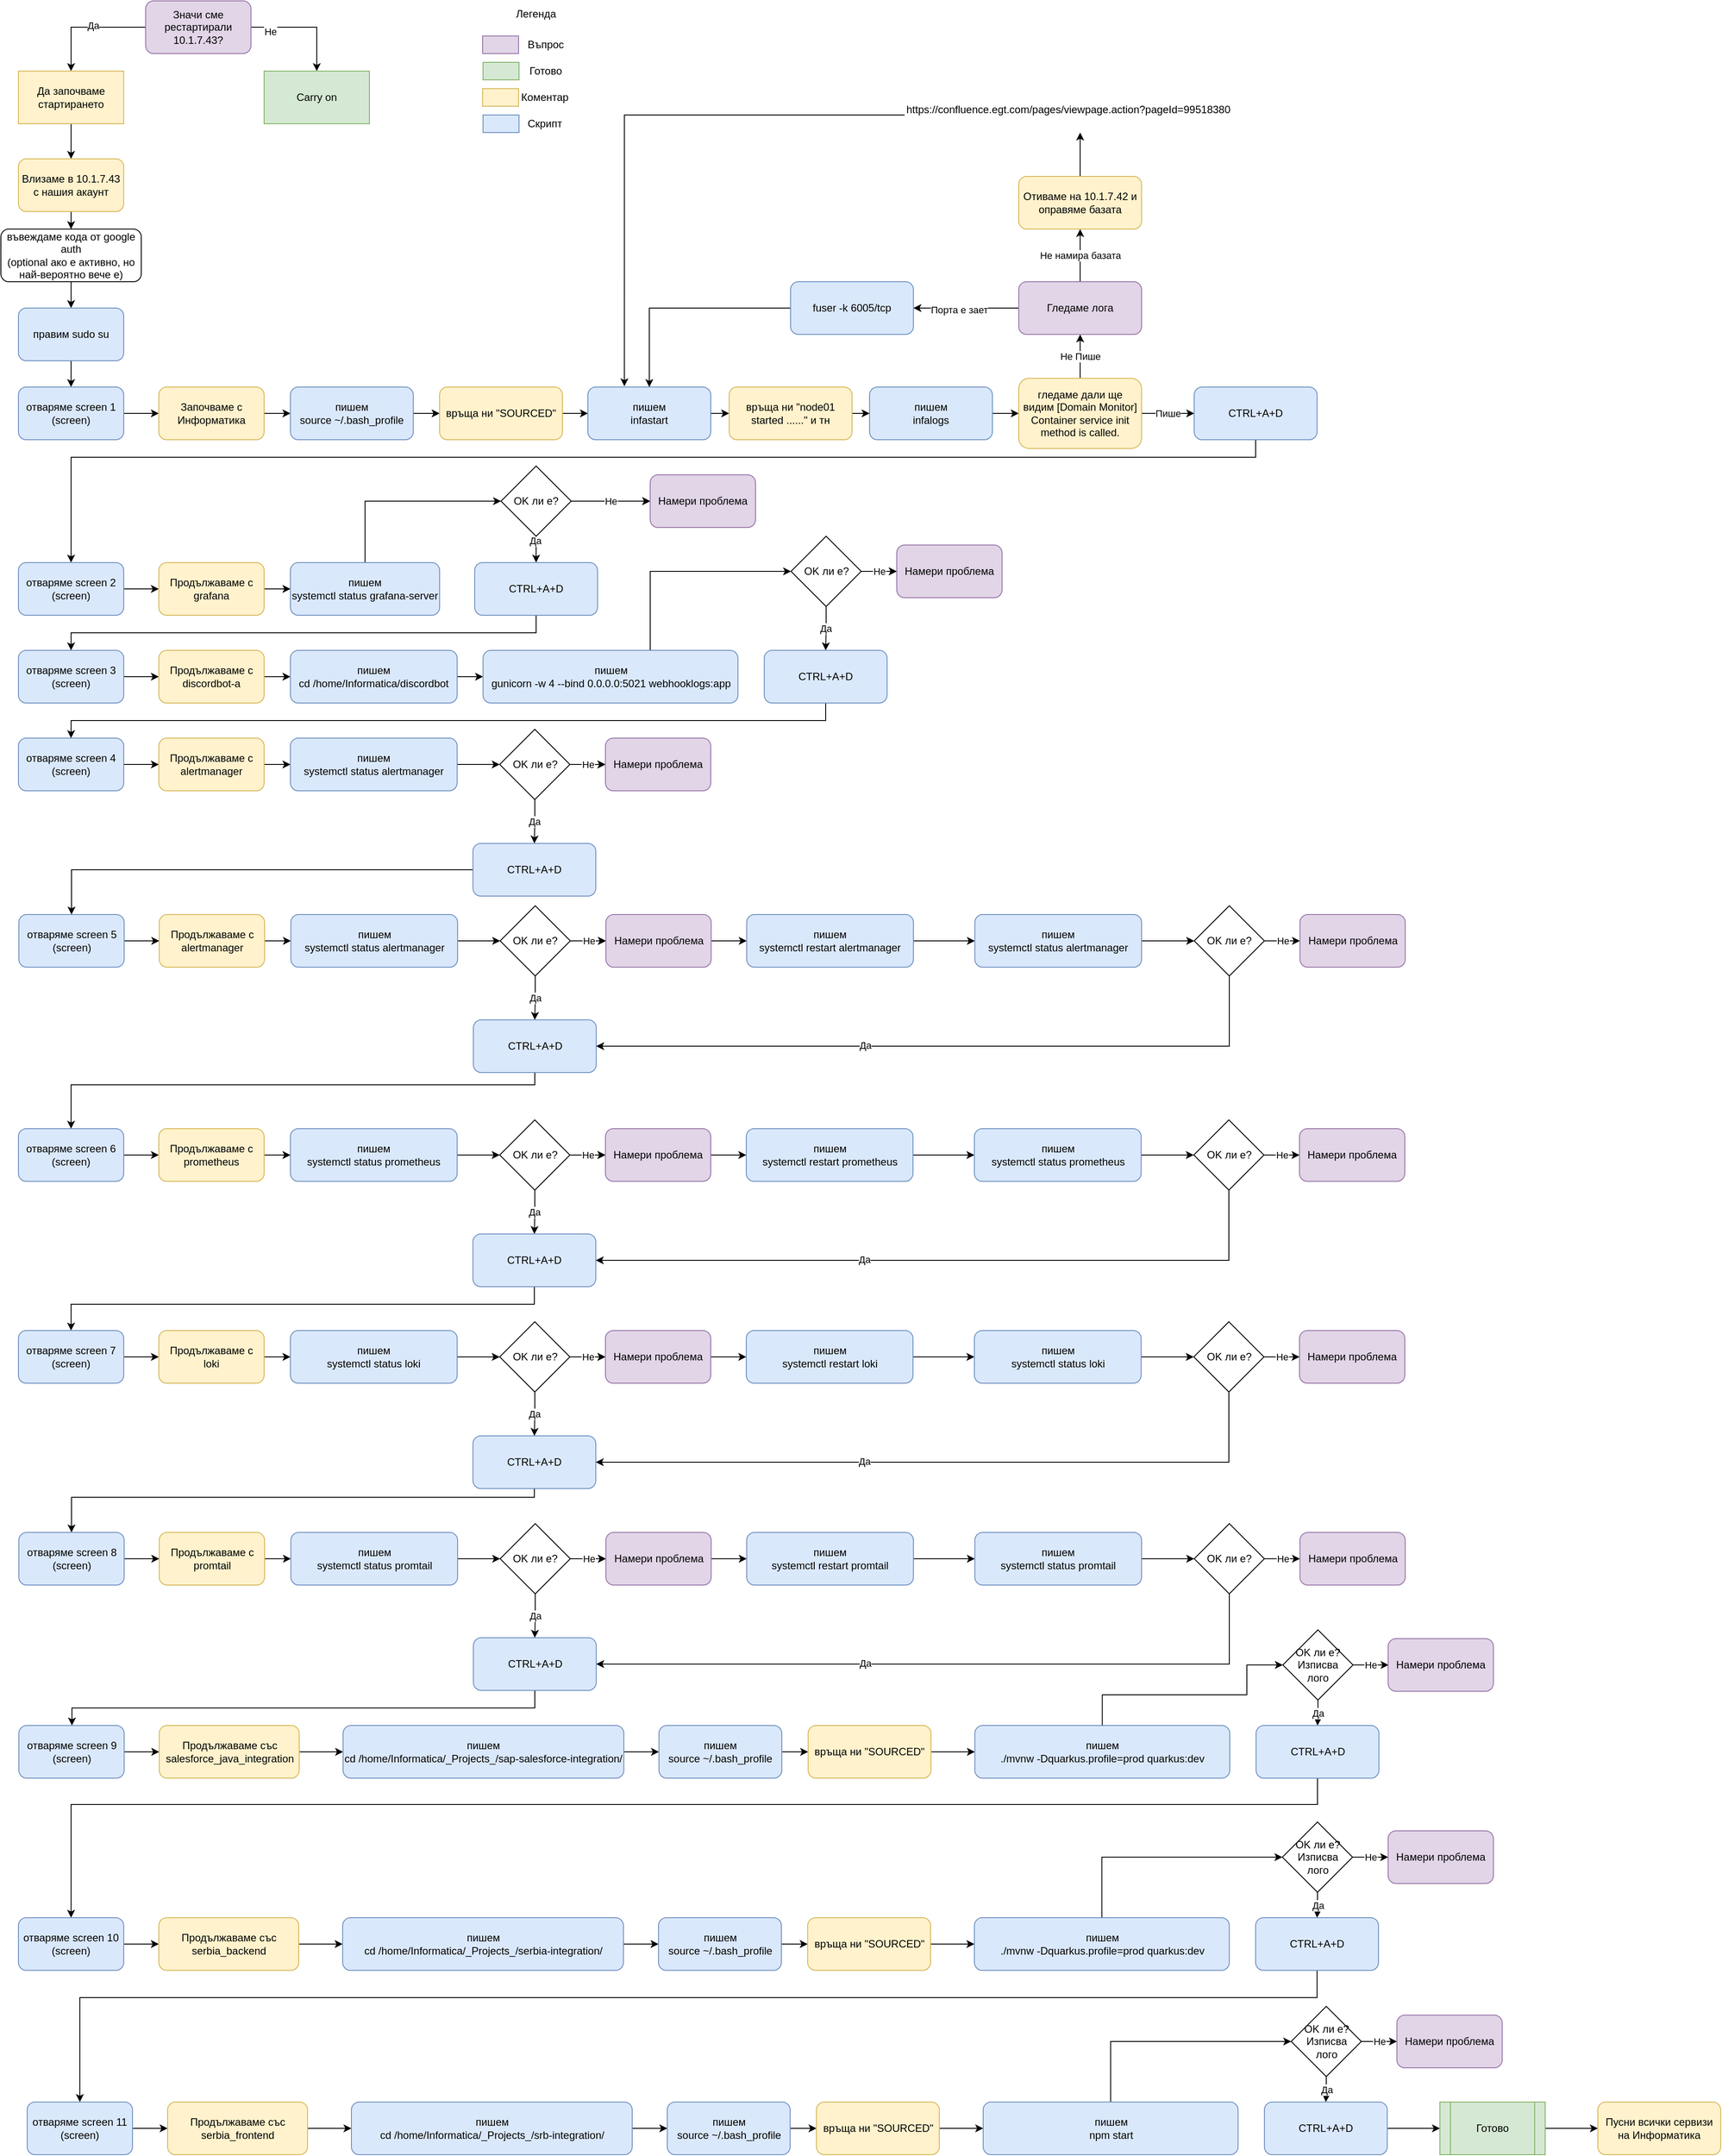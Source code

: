 <mxfile version="20.8.1" type="github">
  <diagram id="LXYjG4Hrv5d2rXqIw_Ws" name="Page-1">
    <mxGraphModel dx="4577" dy="2460" grid="1" gridSize="10" guides="1" tooltips="1" connect="1" arrows="1" fold="1" page="1" pageScale="1" pageWidth="1169" pageHeight="827" math="0" shadow="0">
      <root>
        <mxCell id="0" />
        <mxCell id="1" parent="0" />
        <mxCell id="UvyZ2tsqIFduZ7vZ4P_s-5" style="edgeStyle=orthogonalEdgeStyle;rounded=0;orthogonalLoop=1;jettySize=auto;html=1;entryX=0.5;entryY=0;entryDx=0;entryDy=0;" edge="1" parent="1" source="UvyZ2tsqIFduZ7vZ4P_s-2" target="UvyZ2tsqIFduZ7vZ4P_s-3">
          <mxGeometry relative="1" as="geometry" />
        </mxCell>
        <mxCell id="UvyZ2tsqIFduZ7vZ4P_s-7" value="Да" style="edgeLabel;html=1;align=center;verticalAlign=middle;resizable=0;points=[];" vertex="1" connectable="0" parent="UvyZ2tsqIFduZ7vZ4P_s-5">
          <mxGeometry x="-0.113" y="-2" relative="1" as="geometry">
            <mxPoint as="offset" />
          </mxGeometry>
        </mxCell>
        <mxCell id="UvyZ2tsqIFduZ7vZ4P_s-6" style="edgeStyle=orthogonalEdgeStyle;rounded=0;orthogonalLoop=1;jettySize=auto;html=1;" edge="1" parent="1" source="UvyZ2tsqIFduZ7vZ4P_s-2" target="UvyZ2tsqIFduZ7vZ4P_s-4">
          <mxGeometry relative="1" as="geometry" />
        </mxCell>
        <mxCell id="UvyZ2tsqIFduZ7vZ4P_s-8" value="Не" style="edgeLabel;html=1;align=center;verticalAlign=middle;resizable=0;points=[];" vertex="1" connectable="0" parent="UvyZ2tsqIFduZ7vZ4P_s-6">
          <mxGeometry x="-0.646" y="-5" relative="1" as="geometry">
            <mxPoint as="offset" />
          </mxGeometry>
        </mxCell>
        <mxCell id="UvyZ2tsqIFduZ7vZ4P_s-2" value="Значи сме рестартирали 10.1.7.43?" style="rounded=1;whiteSpace=wrap;html=1;fillColor=#e1d5e7;strokeColor=#9673a6;" vertex="1" parent="1">
          <mxGeometry x="525" y="20" width="120" height="60" as="geometry" />
        </mxCell>
        <mxCell id="UvyZ2tsqIFduZ7vZ4P_s-10" style="edgeStyle=orthogonalEdgeStyle;rounded=0;orthogonalLoop=1;jettySize=auto;html=1;" edge="1" parent="1" source="UvyZ2tsqIFduZ7vZ4P_s-3" target="UvyZ2tsqIFduZ7vZ4P_s-9">
          <mxGeometry relative="1" as="geometry" />
        </mxCell>
        <mxCell id="UvyZ2tsqIFduZ7vZ4P_s-3" value="Да започваме стартирането" style="rounded=0;whiteSpace=wrap;html=1;fillColor=#fff2cc;strokeColor=#d6b656;" vertex="1" parent="1">
          <mxGeometry x="380" y="100" width="120" height="60" as="geometry" />
        </mxCell>
        <mxCell id="UvyZ2tsqIFduZ7vZ4P_s-4" value="Carry on" style="rounded=0;whiteSpace=wrap;html=1;fillColor=#d5e8d4;strokeColor=#82b366;" vertex="1" parent="1">
          <mxGeometry x="660" y="100" width="120" height="60" as="geometry" />
        </mxCell>
        <mxCell id="UvyZ2tsqIFduZ7vZ4P_s-12" style="edgeStyle=orthogonalEdgeStyle;rounded=0;orthogonalLoop=1;jettySize=auto;html=1;" edge="1" parent="1" source="UvyZ2tsqIFduZ7vZ4P_s-9" target="UvyZ2tsqIFduZ7vZ4P_s-11">
          <mxGeometry relative="1" as="geometry" />
        </mxCell>
        <mxCell id="UvyZ2tsqIFduZ7vZ4P_s-9" value="Влизаме в 10.1.7.43 с нашия акаунт" style="rounded=1;whiteSpace=wrap;html=1;fillColor=#fff2cc;strokeColor=#d6b656;" vertex="1" parent="1">
          <mxGeometry x="380" y="200" width="120" height="60" as="geometry" />
        </mxCell>
        <mxCell id="UvyZ2tsqIFduZ7vZ4P_s-14" style="edgeStyle=orthogonalEdgeStyle;rounded=0;orthogonalLoop=1;jettySize=auto;html=1;" edge="1" parent="1" source="UvyZ2tsqIFduZ7vZ4P_s-11" target="UvyZ2tsqIFduZ7vZ4P_s-13">
          <mxGeometry relative="1" as="geometry" />
        </mxCell>
        <mxCell id="UvyZ2tsqIFduZ7vZ4P_s-11" value="въвеждаме кода от google auth&lt;br&gt;(optional ако е активно, но най-вероятно вече е)" style="rounded=1;whiteSpace=wrap;html=1;" vertex="1" parent="1">
          <mxGeometry x="360" y="280" width="160" height="60" as="geometry" />
        </mxCell>
        <mxCell id="UvyZ2tsqIFduZ7vZ4P_s-16" style="edgeStyle=orthogonalEdgeStyle;rounded=0;orthogonalLoop=1;jettySize=auto;html=1;entryX=0.5;entryY=0;entryDx=0;entryDy=0;" edge="1" parent="1" source="UvyZ2tsqIFduZ7vZ4P_s-13" target="UvyZ2tsqIFduZ7vZ4P_s-15">
          <mxGeometry relative="1" as="geometry" />
        </mxCell>
        <mxCell id="UvyZ2tsqIFduZ7vZ4P_s-13" value="правим sudo su" style="rounded=1;whiteSpace=wrap;html=1;fillColor=#dae8fc;strokeColor=#6c8ebf;" vertex="1" parent="1">
          <mxGeometry x="380" y="370" width="120" height="60" as="geometry" />
        </mxCell>
        <mxCell id="UvyZ2tsqIFduZ7vZ4P_s-18" style="edgeStyle=orthogonalEdgeStyle;rounded=0;orthogonalLoop=1;jettySize=auto;html=1;entryX=0;entryY=0.5;entryDx=0;entryDy=0;" edge="1" parent="1" source="UvyZ2tsqIFduZ7vZ4P_s-15" target="UvyZ2tsqIFduZ7vZ4P_s-17">
          <mxGeometry relative="1" as="geometry" />
        </mxCell>
        <mxCell id="UvyZ2tsqIFduZ7vZ4P_s-15" value="отваряме screen 1&lt;br&gt;(screen)" style="rounded=1;whiteSpace=wrap;html=1;fillColor=#dae8fc;strokeColor=#6c8ebf;" vertex="1" parent="1">
          <mxGeometry x="380" y="460" width="120" height="60" as="geometry" />
        </mxCell>
        <mxCell id="UvyZ2tsqIFduZ7vZ4P_s-20" style="edgeStyle=orthogonalEdgeStyle;rounded=0;orthogonalLoop=1;jettySize=auto;html=1;entryX=0;entryY=0.5;entryDx=0;entryDy=0;" edge="1" parent="1" source="UvyZ2tsqIFduZ7vZ4P_s-17" target="UvyZ2tsqIFduZ7vZ4P_s-19">
          <mxGeometry relative="1" as="geometry" />
        </mxCell>
        <mxCell id="UvyZ2tsqIFduZ7vZ4P_s-17" value="Започваме с Информатика" style="rounded=1;whiteSpace=wrap;html=1;fillColor=#fff2cc;strokeColor=#d6b656;" vertex="1" parent="1">
          <mxGeometry x="540" y="460" width="120" height="60" as="geometry" />
        </mxCell>
        <mxCell id="UvyZ2tsqIFduZ7vZ4P_s-22" value="" style="edgeStyle=orthogonalEdgeStyle;rounded=0;orthogonalLoop=1;jettySize=auto;html=1;" edge="1" parent="1" source="UvyZ2tsqIFduZ7vZ4P_s-19" target="UvyZ2tsqIFduZ7vZ4P_s-21">
          <mxGeometry relative="1" as="geometry" />
        </mxCell>
        <mxCell id="UvyZ2tsqIFduZ7vZ4P_s-19" value="пишем&lt;br&gt;source ~/.bash_profile" style="rounded=1;whiteSpace=wrap;html=1;fillColor=#dae8fc;strokeColor=#6c8ebf;" vertex="1" parent="1">
          <mxGeometry x="690" y="460" width="140" height="60" as="geometry" />
        </mxCell>
        <mxCell id="UvyZ2tsqIFduZ7vZ4P_s-24" style="edgeStyle=orthogonalEdgeStyle;rounded=0;orthogonalLoop=1;jettySize=auto;html=1;" edge="1" parent="1" source="UvyZ2tsqIFduZ7vZ4P_s-21" target="UvyZ2tsqIFduZ7vZ4P_s-23">
          <mxGeometry relative="1" as="geometry" />
        </mxCell>
        <mxCell id="UvyZ2tsqIFduZ7vZ4P_s-21" value="връща ни &quot;SOURCED&quot;" style="rounded=1;whiteSpace=wrap;html=1;fillColor=#fff2cc;strokeColor=#d6b656;" vertex="1" parent="1">
          <mxGeometry x="860" y="460" width="140" height="60" as="geometry" />
        </mxCell>
        <mxCell id="UvyZ2tsqIFduZ7vZ4P_s-35" style="edgeStyle=orthogonalEdgeStyle;rounded=0;orthogonalLoop=1;jettySize=auto;html=1;entryX=0;entryY=0.5;entryDx=0;entryDy=0;" edge="1" parent="1" source="UvyZ2tsqIFduZ7vZ4P_s-23" target="UvyZ2tsqIFduZ7vZ4P_s-34">
          <mxGeometry relative="1" as="geometry" />
        </mxCell>
        <mxCell id="UvyZ2tsqIFduZ7vZ4P_s-23" value="пишем&lt;br&gt;infastart" style="rounded=1;whiteSpace=wrap;html=1;fillColor=#dae8fc;strokeColor=#6c8ebf;" vertex="1" parent="1">
          <mxGeometry x="1029" y="460" width="140" height="60" as="geometry" />
        </mxCell>
        <mxCell id="UvyZ2tsqIFduZ7vZ4P_s-25" value="Легенда" style="text;html=1;strokeColor=none;fillColor=none;align=center;verticalAlign=middle;whiteSpace=wrap;rounded=0;" vertex="1" parent="1">
          <mxGeometry x="940" y="20" width="60" height="30" as="geometry" />
        </mxCell>
        <mxCell id="UvyZ2tsqIFduZ7vZ4P_s-26" value="" style="rounded=0;whiteSpace=wrap;html=1;fillColor=#e1d5e7;strokeColor=#9673a6;" vertex="1" parent="1">
          <mxGeometry x="909" y="60" width="41" height="20" as="geometry" />
        </mxCell>
        <mxCell id="UvyZ2tsqIFduZ7vZ4P_s-27" value="" style="rounded=0;whiteSpace=wrap;html=1;fillColor=#d5e8d4;strokeColor=#82b366;" vertex="1" parent="1">
          <mxGeometry x="909.5" y="90" width="41" height="20" as="geometry" />
        </mxCell>
        <mxCell id="UvyZ2tsqIFduZ7vZ4P_s-28" value="" style="rounded=0;whiteSpace=wrap;html=1;fillColor=#fff2cc;strokeColor=#d6b656;" vertex="1" parent="1">
          <mxGeometry x="909" y="120" width="41" height="20" as="geometry" />
        </mxCell>
        <mxCell id="UvyZ2tsqIFduZ7vZ4P_s-29" value="" style="rounded=0;whiteSpace=wrap;html=1;fillColor=#dae8fc;strokeColor=#6c8ebf;" vertex="1" parent="1">
          <mxGeometry x="909.5" y="150" width="41" height="20" as="geometry" />
        </mxCell>
        <mxCell id="UvyZ2tsqIFduZ7vZ4P_s-30" value="Въпрос" style="text;html=1;strokeColor=none;fillColor=none;align=center;verticalAlign=middle;whiteSpace=wrap;rounded=0;" vertex="1" parent="1">
          <mxGeometry x="950.5" y="55" width="60" height="30" as="geometry" />
        </mxCell>
        <mxCell id="UvyZ2tsqIFduZ7vZ4P_s-31" value="Готово" style="text;html=1;strokeColor=none;fillColor=none;align=center;verticalAlign=middle;whiteSpace=wrap;rounded=0;" vertex="1" parent="1">
          <mxGeometry x="950.5" y="85" width="60" height="30" as="geometry" />
        </mxCell>
        <mxCell id="UvyZ2tsqIFduZ7vZ4P_s-32" value="Коментар" style="text;html=1;strokeColor=none;fillColor=none;align=center;verticalAlign=middle;whiteSpace=wrap;rounded=0;" vertex="1" parent="1">
          <mxGeometry x="950" y="115" width="60" height="30" as="geometry" />
        </mxCell>
        <mxCell id="UvyZ2tsqIFduZ7vZ4P_s-33" value="Скрипт" style="text;html=1;strokeColor=none;fillColor=none;align=center;verticalAlign=middle;whiteSpace=wrap;rounded=0;" vertex="1" parent="1">
          <mxGeometry x="950" y="145" width="60" height="30" as="geometry" />
        </mxCell>
        <mxCell id="UvyZ2tsqIFduZ7vZ4P_s-37" style="edgeStyle=orthogonalEdgeStyle;rounded=0;orthogonalLoop=1;jettySize=auto;html=1;" edge="1" parent="1" source="UvyZ2tsqIFduZ7vZ4P_s-34" target="UvyZ2tsqIFduZ7vZ4P_s-36">
          <mxGeometry relative="1" as="geometry" />
        </mxCell>
        <mxCell id="UvyZ2tsqIFduZ7vZ4P_s-34" value="връща ни &quot;node01 started ......&quot; и тн" style="rounded=1;whiteSpace=wrap;html=1;fillColor=#fff2cc;strokeColor=#d6b656;" vertex="1" parent="1">
          <mxGeometry x="1190" y="460" width="140" height="60" as="geometry" />
        </mxCell>
        <mxCell id="UvyZ2tsqIFduZ7vZ4P_s-39" value="" style="edgeStyle=orthogonalEdgeStyle;rounded=0;orthogonalLoop=1;jettySize=auto;html=1;" edge="1" parent="1" source="UvyZ2tsqIFduZ7vZ4P_s-36" target="UvyZ2tsqIFduZ7vZ4P_s-38">
          <mxGeometry relative="1" as="geometry" />
        </mxCell>
        <mxCell id="UvyZ2tsqIFduZ7vZ4P_s-36" value="пишем&lt;br&gt;infalogs" style="rounded=1;whiteSpace=wrap;html=1;fillColor=#dae8fc;strokeColor=#6c8ebf;" vertex="1" parent="1">
          <mxGeometry x="1350" y="460" width="140" height="60" as="geometry" />
        </mxCell>
        <mxCell id="UvyZ2tsqIFduZ7vZ4P_s-41" value="Пише" style="edgeStyle=orthogonalEdgeStyle;rounded=0;orthogonalLoop=1;jettySize=auto;html=1;" edge="1" parent="1" source="UvyZ2tsqIFduZ7vZ4P_s-38" target="UvyZ2tsqIFduZ7vZ4P_s-40">
          <mxGeometry relative="1" as="geometry" />
        </mxCell>
        <mxCell id="UvyZ2tsqIFduZ7vZ4P_s-43" value="Не Пише" style="edgeStyle=orthogonalEdgeStyle;rounded=0;orthogonalLoop=1;jettySize=auto;html=1;" edge="1" parent="1" source="UvyZ2tsqIFduZ7vZ4P_s-38" target="UvyZ2tsqIFduZ7vZ4P_s-42">
          <mxGeometry relative="1" as="geometry">
            <Array as="points">
              <mxPoint x="1590" y="440" />
              <mxPoint x="1590" y="440" />
            </Array>
          </mxGeometry>
        </mxCell>
        <mxCell id="UvyZ2tsqIFduZ7vZ4P_s-38" value="гледаме дали ще видим&amp;nbsp;&lt;span style=&quot;background-color: initial;&quot;&gt;&lt;span style=&quot;font-size: 12px;&quot;&gt;[Domain Monitor] Container service init method is called.&lt;/span&gt;&lt;br&gt;&lt;/span&gt;" style="rounded=1;whiteSpace=wrap;html=1;fillColor=#fff2cc;strokeColor=#d6b656;" vertex="1" parent="1">
          <mxGeometry x="1520" y="450" width="140" height="80" as="geometry" />
        </mxCell>
        <mxCell id="UvyZ2tsqIFduZ7vZ4P_s-58" style="edgeStyle=orthogonalEdgeStyle;rounded=0;orthogonalLoop=1;jettySize=auto;html=1;" edge="1" parent="1" source="UvyZ2tsqIFduZ7vZ4P_s-40" target="UvyZ2tsqIFduZ7vZ4P_s-55">
          <mxGeometry relative="1" as="geometry">
            <Array as="points">
              <mxPoint x="1790" y="540" />
              <mxPoint x="440" y="540" />
            </Array>
          </mxGeometry>
        </mxCell>
        <mxCell id="UvyZ2tsqIFduZ7vZ4P_s-40" value="CTRL+A+D" style="rounded=1;whiteSpace=wrap;html=1;fillColor=#dae8fc;strokeColor=#6c8ebf;" vertex="1" parent="1">
          <mxGeometry x="1720" y="460" width="140" height="60" as="geometry" />
        </mxCell>
        <mxCell id="UvyZ2tsqIFduZ7vZ4P_s-45" style="edgeStyle=orthogonalEdgeStyle;rounded=0;orthogonalLoop=1;jettySize=auto;html=1;" edge="1" parent="1" source="UvyZ2tsqIFduZ7vZ4P_s-42" target="UvyZ2tsqIFduZ7vZ4P_s-44">
          <mxGeometry relative="1" as="geometry" />
        </mxCell>
        <mxCell id="UvyZ2tsqIFduZ7vZ4P_s-46" value="Порта е зает" style="edgeLabel;html=1;align=center;verticalAlign=middle;resizable=0;points=[];" vertex="1" connectable="0" parent="UvyZ2tsqIFduZ7vZ4P_s-45">
          <mxGeometry x="0.145" y="2" relative="1" as="geometry">
            <mxPoint as="offset" />
          </mxGeometry>
        </mxCell>
        <mxCell id="UvyZ2tsqIFduZ7vZ4P_s-51" value="Не намира базата" style="edgeStyle=orthogonalEdgeStyle;rounded=0;orthogonalLoop=1;jettySize=auto;html=1;" edge="1" parent="1" source="UvyZ2tsqIFduZ7vZ4P_s-42" target="UvyZ2tsqIFduZ7vZ4P_s-50">
          <mxGeometry relative="1" as="geometry" />
        </mxCell>
        <mxCell id="UvyZ2tsqIFduZ7vZ4P_s-42" value="Гледаме лога" style="rounded=1;whiteSpace=wrap;html=1;fillColor=#e1d5e7;strokeColor=#9673a6;" vertex="1" parent="1">
          <mxGeometry x="1520" y="340" width="140" height="60" as="geometry" />
        </mxCell>
        <mxCell id="UvyZ2tsqIFduZ7vZ4P_s-49" style="edgeStyle=orthogonalEdgeStyle;rounded=0;orthogonalLoop=1;jettySize=auto;html=1;" edge="1" parent="1" source="UvyZ2tsqIFduZ7vZ4P_s-44" target="UvyZ2tsqIFduZ7vZ4P_s-23">
          <mxGeometry relative="1" as="geometry" />
        </mxCell>
        <mxCell id="UvyZ2tsqIFduZ7vZ4P_s-44" value="fuser -k 6005/tcp" style="rounded=1;whiteSpace=wrap;html=1;fillColor=#dae8fc;strokeColor=#6c8ebf;" vertex="1" parent="1">
          <mxGeometry x="1260" y="340" width="140" height="60" as="geometry" />
        </mxCell>
        <mxCell id="UvyZ2tsqIFduZ7vZ4P_s-53" style="edgeStyle=orthogonalEdgeStyle;rounded=0;orthogonalLoop=1;jettySize=auto;html=1;" edge="1" parent="1" source="UvyZ2tsqIFduZ7vZ4P_s-50" target="UvyZ2tsqIFduZ7vZ4P_s-52">
          <mxGeometry relative="1" as="geometry" />
        </mxCell>
        <mxCell id="UvyZ2tsqIFduZ7vZ4P_s-50" value="Отиваме на 10.1.7.42 и оправяме базата" style="rounded=1;whiteSpace=wrap;html=1;fillColor=#fff2cc;strokeColor=#d6b656;" vertex="1" parent="1">
          <mxGeometry x="1520" y="220" width="140" height="60" as="geometry" />
        </mxCell>
        <mxCell id="UvyZ2tsqIFduZ7vZ4P_s-54" style="edgeStyle=orthogonalEdgeStyle;rounded=0;orthogonalLoop=1;jettySize=auto;html=1;entryX=0.297;entryY=-0.015;entryDx=0;entryDy=0;entryPerimeter=0;" edge="1" parent="1" source="UvyZ2tsqIFduZ7vZ4P_s-52" target="UvyZ2tsqIFduZ7vZ4P_s-23">
          <mxGeometry relative="1" as="geometry" />
        </mxCell>
        <UserObject label="https://confluence.egt.com/pages/viewpage.action?pageId=99518380" link="https://confluence.egt.com/pages/viewpage.action?pageId=99518380" id="UvyZ2tsqIFduZ7vZ4P_s-52">
          <mxCell style="text;whiteSpace=wrap;html=1;" vertex="1" parent="1">
            <mxGeometry x="1390" y="130" width="400" height="40" as="geometry" />
          </mxCell>
        </UserObject>
        <mxCell id="UvyZ2tsqIFduZ7vZ4P_s-59" style="edgeStyle=orthogonalEdgeStyle;rounded=0;orthogonalLoop=1;jettySize=auto;html=1;entryX=0;entryY=0.5;entryDx=0;entryDy=0;" edge="1" parent="1" source="UvyZ2tsqIFduZ7vZ4P_s-55" target="UvyZ2tsqIFduZ7vZ4P_s-56">
          <mxGeometry relative="1" as="geometry" />
        </mxCell>
        <mxCell id="UvyZ2tsqIFduZ7vZ4P_s-55" value="отваряме screen 2&lt;br&gt;(screen)" style="rounded=1;whiteSpace=wrap;html=1;fillColor=#dae8fc;strokeColor=#6c8ebf;" vertex="1" parent="1">
          <mxGeometry x="380" y="660" width="120" height="60" as="geometry" />
        </mxCell>
        <mxCell id="UvyZ2tsqIFduZ7vZ4P_s-60" style="edgeStyle=orthogonalEdgeStyle;rounded=0;orthogonalLoop=1;jettySize=auto;html=1;" edge="1" parent="1" source="UvyZ2tsqIFduZ7vZ4P_s-56" target="UvyZ2tsqIFduZ7vZ4P_s-57">
          <mxGeometry relative="1" as="geometry" />
        </mxCell>
        <mxCell id="UvyZ2tsqIFduZ7vZ4P_s-56" value="Продължаваме с grafana" style="rounded=1;whiteSpace=wrap;html=1;fillColor=#fff2cc;strokeColor=#d6b656;" vertex="1" parent="1">
          <mxGeometry x="540" y="660" width="120" height="60" as="geometry" />
        </mxCell>
        <mxCell id="UvyZ2tsqIFduZ7vZ4P_s-63" style="edgeStyle=orthogonalEdgeStyle;rounded=0;orthogonalLoop=1;jettySize=auto;html=1;entryX=0;entryY=0.5;entryDx=0;entryDy=0;exitX=0.5;exitY=0;exitDx=0;exitDy=0;" edge="1" parent="1" source="UvyZ2tsqIFduZ7vZ4P_s-57" target="UvyZ2tsqIFduZ7vZ4P_s-62">
          <mxGeometry x="0.111" y="10" relative="1" as="geometry">
            <Array as="points">
              <mxPoint x="775" y="590" />
            </Array>
            <mxPoint as="offset" />
          </mxGeometry>
        </mxCell>
        <mxCell id="UvyZ2tsqIFduZ7vZ4P_s-57" value="пишем&lt;br&gt;systemctl status grafana-server" style="rounded=1;whiteSpace=wrap;html=1;fillColor=#dae8fc;strokeColor=#6c8ebf;" vertex="1" parent="1">
          <mxGeometry x="690" y="660" width="170" height="60" as="geometry" />
        </mxCell>
        <mxCell id="UvyZ2tsqIFduZ7vZ4P_s-74" style="edgeStyle=orthogonalEdgeStyle;rounded=0;orthogonalLoop=1;jettySize=auto;html=1;" edge="1" parent="1" source="UvyZ2tsqIFduZ7vZ4P_s-62" target="UvyZ2tsqIFduZ7vZ4P_s-73">
          <mxGeometry relative="1" as="geometry" />
        </mxCell>
        <mxCell id="UvyZ2tsqIFduZ7vZ4P_s-75" value="Не" style="edgeStyle=orthogonalEdgeStyle;rounded=0;orthogonalLoop=1;jettySize=auto;html=1;" edge="1" parent="1" source="UvyZ2tsqIFduZ7vZ4P_s-62" target="UvyZ2tsqIFduZ7vZ4P_s-73">
          <mxGeometry relative="1" as="geometry" />
        </mxCell>
        <mxCell id="UvyZ2tsqIFduZ7vZ4P_s-98" value="" style="edgeStyle=orthogonalEdgeStyle;rounded=0;orthogonalLoop=1;jettySize=auto;html=1;entryX=0.5;entryY=0;entryDx=0;entryDy=0;" edge="1" parent="1" source="UvyZ2tsqIFduZ7vZ4P_s-62" target="UvyZ2tsqIFduZ7vZ4P_s-85">
          <mxGeometry relative="1" as="geometry" />
        </mxCell>
        <mxCell id="UvyZ2tsqIFduZ7vZ4P_s-99" value="Да" style="edgeLabel;html=1;align=center;verticalAlign=middle;resizable=0;points=[];" vertex="1" connectable="0" parent="UvyZ2tsqIFduZ7vZ4P_s-98">
          <mxGeometry x="-0.809" y="-1" relative="1" as="geometry">
            <mxPoint as="offset" />
          </mxGeometry>
        </mxCell>
        <mxCell id="UvyZ2tsqIFduZ7vZ4P_s-62" value="OK ли е?" style="rhombus;whiteSpace=wrap;html=1;" vertex="1" parent="1">
          <mxGeometry x="930" y="550" width="80" height="80" as="geometry" />
        </mxCell>
        <mxCell id="UvyZ2tsqIFduZ7vZ4P_s-66" style="edgeStyle=orthogonalEdgeStyle;rounded=0;orthogonalLoop=1;jettySize=auto;html=1;entryX=0;entryY=0.5;entryDx=0;entryDy=0;" edge="1" parent="1" source="UvyZ2tsqIFduZ7vZ4P_s-67" target="UvyZ2tsqIFduZ7vZ4P_s-69">
          <mxGeometry relative="1" as="geometry" />
        </mxCell>
        <mxCell id="UvyZ2tsqIFduZ7vZ4P_s-67" value="отваряме screen 3&lt;br&gt;(screen)" style="rounded=1;whiteSpace=wrap;html=1;fillColor=#dae8fc;strokeColor=#6c8ebf;" vertex="1" parent="1">
          <mxGeometry x="380" y="760" width="120" height="60" as="geometry" />
        </mxCell>
        <mxCell id="UvyZ2tsqIFduZ7vZ4P_s-68" style="edgeStyle=orthogonalEdgeStyle;rounded=0;orthogonalLoop=1;jettySize=auto;html=1;" edge="1" parent="1" source="UvyZ2tsqIFduZ7vZ4P_s-69" target="UvyZ2tsqIFduZ7vZ4P_s-70">
          <mxGeometry relative="1" as="geometry" />
        </mxCell>
        <mxCell id="UvyZ2tsqIFduZ7vZ4P_s-69" value="Продължаваме с discordbot-a" style="rounded=1;whiteSpace=wrap;html=1;fillColor=#fff2cc;strokeColor=#d6b656;" vertex="1" parent="1">
          <mxGeometry x="540" y="760" width="120" height="60" as="geometry" />
        </mxCell>
        <mxCell id="UvyZ2tsqIFduZ7vZ4P_s-77" style="edgeStyle=orthogonalEdgeStyle;rounded=0;orthogonalLoop=1;jettySize=auto;html=1;" edge="1" parent="1" source="UvyZ2tsqIFduZ7vZ4P_s-70" target="UvyZ2tsqIFduZ7vZ4P_s-76">
          <mxGeometry relative="1" as="geometry" />
        </mxCell>
        <mxCell id="UvyZ2tsqIFduZ7vZ4P_s-70" value="пишем&lt;br&gt;cd /home/Informatica/discordbot" style="rounded=1;whiteSpace=wrap;html=1;fillColor=#dae8fc;strokeColor=#6c8ebf;" vertex="1" parent="1">
          <mxGeometry x="690" y="760" width="190" height="60" as="geometry" />
        </mxCell>
        <mxCell id="UvyZ2tsqIFduZ7vZ4P_s-73" value="Намери проблема" style="rounded=1;whiteSpace=wrap;html=1;fillColor=#e1d5e7;strokeColor=#9673a6;" vertex="1" parent="1">
          <mxGeometry x="1100" y="560" width="120" height="60" as="geometry" />
        </mxCell>
        <mxCell id="UvyZ2tsqIFduZ7vZ4P_s-95" style="edgeStyle=orthogonalEdgeStyle;rounded=0;orthogonalLoop=1;jettySize=auto;html=1;entryX=0;entryY=0.5;entryDx=0;entryDy=0;" edge="1" parent="1" source="UvyZ2tsqIFduZ7vZ4P_s-76" target="UvyZ2tsqIFduZ7vZ4P_s-92">
          <mxGeometry relative="1" as="geometry">
            <Array as="points">
              <mxPoint x="1100" y="670" />
            </Array>
          </mxGeometry>
        </mxCell>
        <mxCell id="UvyZ2tsqIFduZ7vZ4P_s-76" value="пишем&lt;br&gt;gunicorn -w 4 --bind 0.0.0.0:5021 webhooklogs:app" style="rounded=1;whiteSpace=wrap;html=1;fillColor=#dae8fc;strokeColor=#6c8ebf;" vertex="1" parent="1">
          <mxGeometry x="909.5" y="760" width="290.5" height="60" as="geometry" />
        </mxCell>
        <mxCell id="UvyZ2tsqIFduZ7vZ4P_s-78" style="edgeStyle=orthogonalEdgeStyle;rounded=0;orthogonalLoop=1;jettySize=auto;html=1;entryX=0;entryY=0.5;entryDx=0;entryDy=0;" edge="1" parent="1" source="UvyZ2tsqIFduZ7vZ4P_s-79" target="UvyZ2tsqIFduZ7vZ4P_s-81">
          <mxGeometry relative="1" as="geometry" />
        </mxCell>
        <mxCell id="UvyZ2tsqIFduZ7vZ4P_s-79" value="отваряме screen 4&lt;br&gt;(screen)" style="rounded=1;whiteSpace=wrap;html=1;fillColor=#dae8fc;strokeColor=#6c8ebf;" vertex="1" parent="1">
          <mxGeometry x="380" y="860" width="120" height="60" as="geometry" />
        </mxCell>
        <mxCell id="UvyZ2tsqIFduZ7vZ4P_s-80" style="edgeStyle=orthogonalEdgeStyle;rounded=0;orthogonalLoop=1;jettySize=auto;html=1;" edge="1" parent="1" source="UvyZ2tsqIFduZ7vZ4P_s-81" target="UvyZ2tsqIFduZ7vZ4P_s-82">
          <mxGeometry relative="1" as="geometry" />
        </mxCell>
        <mxCell id="UvyZ2tsqIFduZ7vZ4P_s-81" value="Продължаваме с alertmanager" style="rounded=1;whiteSpace=wrap;html=1;fillColor=#fff2cc;strokeColor=#d6b656;" vertex="1" parent="1">
          <mxGeometry x="540" y="860" width="120" height="60" as="geometry" />
        </mxCell>
        <mxCell id="UvyZ2tsqIFduZ7vZ4P_s-108" value="" style="edgeStyle=orthogonalEdgeStyle;rounded=0;orthogonalLoop=1;jettySize=auto;html=1;" edge="1" parent="1" source="UvyZ2tsqIFduZ7vZ4P_s-82" target="UvyZ2tsqIFduZ7vZ4P_s-105">
          <mxGeometry relative="1" as="geometry" />
        </mxCell>
        <mxCell id="UvyZ2tsqIFduZ7vZ4P_s-82" value="пишем&lt;br&gt;systemctl status alertmanager" style="rounded=1;whiteSpace=wrap;html=1;fillColor=#dae8fc;strokeColor=#6c8ebf;" vertex="1" parent="1">
          <mxGeometry x="690" y="860" width="190" height="60" as="geometry" />
        </mxCell>
        <mxCell id="UvyZ2tsqIFduZ7vZ4P_s-101" style="edgeStyle=orthogonalEdgeStyle;rounded=0;orthogonalLoop=1;jettySize=auto;html=1;" edge="1" parent="1" source="UvyZ2tsqIFduZ7vZ4P_s-85" target="UvyZ2tsqIFduZ7vZ4P_s-67">
          <mxGeometry relative="1" as="geometry">
            <Array as="points">
              <mxPoint x="970" y="740" />
              <mxPoint x="440" y="740" />
            </Array>
          </mxGeometry>
        </mxCell>
        <mxCell id="UvyZ2tsqIFduZ7vZ4P_s-85" value="CTRL+A+D" style="rounded=1;whiteSpace=wrap;html=1;fillColor=#dae8fc;strokeColor=#6c8ebf;" vertex="1" parent="1">
          <mxGeometry x="900" y="660" width="140" height="60" as="geometry" />
        </mxCell>
        <mxCell id="UvyZ2tsqIFduZ7vZ4P_s-89" style="edgeStyle=orthogonalEdgeStyle;rounded=0;orthogonalLoop=1;jettySize=auto;html=1;" edge="1" parent="1" source="UvyZ2tsqIFduZ7vZ4P_s-92" target="UvyZ2tsqIFduZ7vZ4P_s-93">
          <mxGeometry relative="1" as="geometry" />
        </mxCell>
        <mxCell id="UvyZ2tsqIFduZ7vZ4P_s-90" value="Не" style="edgeStyle=orthogonalEdgeStyle;rounded=0;orthogonalLoop=1;jettySize=auto;html=1;" edge="1" parent="1" source="UvyZ2tsqIFduZ7vZ4P_s-92" target="UvyZ2tsqIFduZ7vZ4P_s-93">
          <mxGeometry relative="1" as="geometry" />
        </mxCell>
        <mxCell id="UvyZ2tsqIFduZ7vZ4P_s-91" value="Да" style="edgeStyle=orthogonalEdgeStyle;rounded=0;orthogonalLoop=1;jettySize=auto;html=1;" edge="1" parent="1" source="UvyZ2tsqIFduZ7vZ4P_s-92" target="UvyZ2tsqIFduZ7vZ4P_s-94">
          <mxGeometry relative="1" as="geometry" />
        </mxCell>
        <mxCell id="UvyZ2tsqIFduZ7vZ4P_s-92" value="OK ли е?" style="rhombus;whiteSpace=wrap;html=1;" vertex="1" parent="1">
          <mxGeometry x="1260.5" y="630" width="80" height="80" as="geometry" />
        </mxCell>
        <mxCell id="UvyZ2tsqIFduZ7vZ4P_s-93" value="Намери проблема" style="rounded=1;whiteSpace=wrap;html=1;fillColor=#e1d5e7;strokeColor=#9673a6;" vertex="1" parent="1">
          <mxGeometry x="1381" y="640" width="120" height="60" as="geometry" />
        </mxCell>
        <mxCell id="UvyZ2tsqIFduZ7vZ4P_s-96" style="edgeStyle=orthogonalEdgeStyle;rounded=0;orthogonalLoop=1;jettySize=auto;html=1;" edge="1" parent="1" source="UvyZ2tsqIFduZ7vZ4P_s-94" target="UvyZ2tsqIFduZ7vZ4P_s-79">
          <mxGeometry relative="1" as="geometry">
            <Array as="points">
              <mxPoint x="1300" y="840" />
              <mxPoint x="440" y="840" />
            </Array>
          </mxGeometry>
        </mxCell>
        <mxCell id="UvyZ2tsqIFduZ7vZ4P_s-94" value="CTRL+A+D" style="rounded=1;whiteSpace=wrap;html=1;fillColor=#dae8fc;strokeColor=#6c8ebf;" vertex="1" parent="1">
          <mxGeometry x="1230" y="760" width="140" height="60" as="geometry" />
        </mxCell>
        <mxCell id="UvyZ2tsqIFduZ7vZ4P_s-102" style="edgeStyle=orthogonalEdgeStyle;rounded=0;orthogonalLoop=1;jettySize=auto;html=1;" edge="1" parent="1" source="UvyZ2tsqIFduZ7vZ4P_s-105" target="UvyZ2tsqIFduZ7vZ4P_s-106">
          <mxGeometry relative="1" as="geometry" />
        </mxCell>
        <mxCell id="UvyZ2tsqIFduZ7vZ4P_s-103" value="Не" style="edgeStyle=orthogonalEdgeStyle;rounded=0;orthogonalLoop=1;jettySize=auto;html=1;" edge="1" parent="1" source="UvyZ2tsqIFduZ7vZ4P_s-105" target="UvyZ2tsqIFduZ7vZ4P_s-106">
          <mxGeometry relative="1" as="geometry" />
        </mxCell>
        <mxCell id="UvyZ2tsqIFduZ7vZ4P_s-104" value="Да" style="edgeStyle=orthogonalEdgeStyle;rounded=0;orthogonalLoop=1;jettySize=auto;html=1;" edge="1" parent="1" source="UvyZ2tsqIFduZ7vZ4P_s-105" target="UvyZ2tsqIFduZ7vZ4P_s-107">
          <mxGeometry relative="1" as="geometry" />
        </mxCell>
        <mxCell id="UvyZ2tsqIFduZ7vZ4P_s-105" value="OK ли е?" style="rhombus;whiteSpace=wrap;html=1;" vertex="1" parent="1">
          <mxGeometry x="928.5" y="850" width="80" height="80" as="geometry" />
        </mxCell>
        <mxCell id="UvyZ2tsqIFduZ7vZ4P_s-106" value="Намери проблема" style="rounded=1;whiteSpace=wrap;html=1;fillColor=#e1d5e7;strokeColor=#9673a6;" vertex="1" parent="1">
          <mxGeometry x="1049" y="860" width="120" height="60" as="geometry" />
        </mxCell>
        <mxCell id="UvyZ2tsqIFduZ7vZ4P_s-121" style="edgeStyle=orthogonalEdgeStyle;rounded=0;orthogonalLoop=1;jettySize=auto;html=1;" edge="1" parent="1" source="UvyZ2tsqIFduZ7vZ4P_s-107" target="UvyZ2tsqIFduZ7vZ4P_s-110">
          <mxGeometry relative="1" as="geometry" />
        </mxCell>
        <mxCell id="UvyZ2tsqIFduZ7vZ4P_s-107" value="CTRL+A+D" style="rounded=1;whiteSpace=wrap;html=1;fillColor=#dae8fc;strokeColor=#6c8ebf;" vertex="1" parent="1">
          <mxGeometry x="898" y="980" width="140" height="60" as="geometry" />
        </mxCell>
        <mxCell id="UvyZ2tsqIFduZ7vZ4P_s-109" style="edgeStyle=orthogonalEdgeStyle;rounded=0;orthogonalLoop=1;jettySize=auto;html=1;entryX=0;entryY=0.5;entryDx=0;entryDy=0;" edge="1" parent="1" source="UvyZ2tsqIFduZ7vZ4P_s-110" target="UvyZ2tsqIFduZ7vZ4P_s-112">
          <mxGeometry relative="1" as="geometry" />
        </mxCell>
        <mxCell id="UvyZ2tsqIFduZ7vZ4P_s-110" value="отваряме screen 5&lt;br&gt;(screen)" style="rounded=1;whiteSpace=wrap;html=1;fillColor=#dae8fc;strokeColor=#6c8ebf;" vertex="1" parent="1">
          <mxGeometry x="380.5" y="1061" width="120" height="60" as="geometry" />
        </mxCell>
        <mxCell id="UvyZ2tsqIFduZ7vZ4P_s-111" style="edgeStyle=orthogonalEdgeStyle;rounded=0;orthogonalLoop=1;jettySize=auto;html=1;" edge="1" parent="1" source="UvyZ2tsqIFduZ7vZ4P_s-112" target="UvyZ2tsqIFduZ7vZ4P_s-114">
          <mxGeometry relative="1" as="geometry" />
        </mxCell>
        <mxCell id="UvyZ2tsqIFduZ7vZ4P_s-112" value="Продължаваме с alertmanager" style="rounded=1;whiteSpace=wrap;html=1;fillColor=#fff2cc;strokeColor=#d6b656;" vertex="1" parent="1">
          <mxGeometry x="540.5" y="1061" width="120" height="60" as="geometry" />
        </mxCell>
        <mxCell id="UvyZ2tsqIFduZ7vZ4P_s-113" value="" style="edgeStyle=orthogonalEdgeStyle;rounded=0;orthogonalLoop=1;jettySize=auto;html=1;" edge="1" parent="1" source="UvyZ2tsqIFduZ7vZ4P_s-114" target="UvyZ2tsqIFduZ7vZ4P_s-118">
          <mxGeometry relative="1" as="geometry" />
        </mxCell>
        <mxCell id="UvyZ2tsqIFduZ7vZ4P_s-114" value="пишем&lt;br&gt;systemctl status alertmanager" style="rounded=1;whiteSpace=wrap;html=1;fillColor=#dae8fc;strokeColor=#6c8ebf;" vertex="1" parent="1">
          <mxGeometry x="690.5" y="1061" width="190" height="60" as="geometry" />
        </mxCell>
        <mxCell id="UvyZ2tsqIFduZ7vZ4P_s-115" style="edgeStyle=orthogonalEdgeStyle;rounded=0;orthogonalLoop=1;jettySize=auto;html=1;" edge="1" parent="1" source="UvyZ2tsqIFduZ7vZ4P_s-118" target="UvyZ2tsqIFduZ7vZ4P_s-119">
          <mxGeometry relative="1" as="geometry" />
        </mxCell>
        <mxCell id="UvyZ2tsqIFduZ7vZ4P_s-116" value="Не" style="edgeStyle=orthogonalEdgeStyle;rounded=0;orthogonalLoop=1;jettySize=auto;html=1;" edge="1" parent="1" source="UvyZ2tsqIFduZ7vZ4P_s-118" target="UvyZ2tsqIFduZ7vZ4P_s-119">
          <mxGeometry relative="1" as="geometry" />
        </mxCell>
        <mxCell id="UvyZ2tsqIFduZ7vZ4P_s-117" value="Да" style="edgeStyle=orthogonalEdgeStyle;rounded=0;orthogonalLoop=1;jettySize=auto;html=1;" edge="1" parent="1" source="UvyZ2tsqIFduZ7vZ4P_s-118" target="UvyZ2tsqIFduZ7vZ4P_s-120">
          <mxGeometry relative="1" as="geometry" />
        </mxCell>
        <mxCell id="UvyZ2tsqIFduZ7vZ4P_s-118" value="OK ли е?" style="rhombus;whiteSpace=wrap;html=1;" vertex="1" parent="1">
          <mxGeometry x="929" y="1051" width="80" height="80" as="geometry" />
        </mxCell>
        <mxCell id="UvyZ2tsqIFduZ7vZ4P_s-123" style="edgeStyle=orthogonalEdgeStyle;rounded=0;orthogonalLoop=1;jettySize=auto;html=1;" edge="1" parent="1" source="UvyZ2tsqIFduZ7vZ4P_s-119" target="UvyZ2tsqIFduZ7vZ4P_s-122">
          <mxGeometry relative="1" as="geometry" />
        </mxCell>
        <mxCell id="UvyZ2tsqIFduZ7vZ4P_s-119" value="Намери проблема" style="rounded=1;whiteSpace=wrap;html=1;fillColor=#e1d5e7;strokeColor=#9673a6;" vertex="1" parent="1">
          <mxGeometry x="1049.5" y="1061" width="120" height="60" as="geometry" />
        </mxCell>
        <mxCell id="UvyZ2tsqIFduZ7vZ4P_s-155" style="edgeStyle=orthogonalEdgeStyle;rounded=0;orthogonalLoop=1;jettySize=auto;html=1;entryX=0.5;entryY=0;entryDx=0;entryDy=0;" edge="1" parent="1" source="UvyZ2tsqIFduZ7vZ4P_s-120" target="UvyZ2tsqIFduZ7vZ4P_s-134">
          <mxGeometry relative="1" as="geometry">
            <Array as="points">
              <mxPoint x="969" y="1255" />
              <mxPoint x="440" y="1255" />
            </Array>
          </mxGeometry>
        </mxCell>
        <mxCell id="UvyZ2tsqIFduZ7vZ4P_s-120" value="CTRL+A+D" style="rounded=1;whiteSpace=wrap;html=1;fillColor=#dae8fc;strokeColor=#6c8ebf;" vertex="1" parent="1">
          <mxGeometry x="898.5" y="1181" width="140" height="60" as="geometry" />
        </mxCell>
        <mxCell id="UvyZ2tsqIFduZ7vZ4P_s-131" style="edgeStyle=orthogonalEdgeStyle;rounded=0;orthogonalLoop=1;jettySize=auto;html=1;entryX=0;entryY=0.5;entryDx=0;entryDy=0;" edge="1" parent="1" source="UvyZ2tsqIFduZ7vZ4P_s-122" target="UvyZ2tsqIFduZ7vZ4P_s-130">
          <mxGeometry relative="1" as="geometry" />
        </mxCell>
        <mxCell id="UvyZ2tsqIFduZ7vZ4P_s-122" value="пишем&lt;br&gt;systemctl restart alertmanager" style="rounded=1;whiteSpace=wrap;html=1;fillColor=#dae8fc;strokeColor=#6c8ebf;" vertex="1" parent="1">
          <mxGeometry x="1210" y="1061" width="190" height="60" as="geometry" />
        </mxCell>
        <mxCell id="UvyZ2tsqIFduZ7vZ4P_s-124" value="Не" style="edgeStyle=orthogonalEdgeStyle;rounded=0;orthogonalLoop=1;jettySize=auto;html=1;" edge="1" parent="1" source="UvyZ2tsqIFduZ7vZ4P_s-125" target="UvyZ2tsqIFduZ7vZ4P_s-126">
          <mxGeometry relative="1" as="geometry" />
        </mxCell>
        <mxCell id="UvyZ2tsqIFduZ7vZ4P_s-128" style="edgeStyle=orthogonalEdgeStyle;rounded=0;orthogonalLoop=1;jettySize=auto;html=1;entryX=1;entryY=0.5;entryDx=0;entryDy=0;" edge="1" parent="1" source="UvyZ2tsqIFduZ7vZ4P_s-125" target="UvyZ2tsqIFduZ7vZ4P_s-120">
          <mxGeometry relative="1" as="geometry">
            <Array as="points">
              <mxPoint x="1760" y="1211" />
            </Array>
          </mxGeometry>
        </mxCell>
        <mxCell id="UvyZ2tsqIFduZ7vZ4P_s-129" value="Да" style="edgeLabel;html=1;align=center;verticalAlign=middle;resizable=0;points=[];" vertex="1" connectable="0" parent="UvyZ2tsqIFduZ7vZ4P_s-128">
          <mxGeometry x="0.237" y="-1" relative="1" as="geometry">
            <mxPoint as="offset" />
          </mxGeometry>
        </mxCell>
        <mxCell id="UvyZ2tsqIFduZ7vZ4P_s-125" value="OK ли е?" style="rhombus;whiteSpace=wrap;html=1;" vertex="1" parent="1">
          <mxGeometry x="1720" y="1051" width="80" height="80" as="geometry" />
        </mxCell>
        <mxCell id="UvyZ2tsqIFduZ7vZ4P_s-126" value="Намери проблема" style="rounded=1;whiteSpace=wrap;html=1;fillColor=#e1d5e7;strokeColor=#9673a6;" vertex="1" parent="1">
          <mxGeometry x="1840.5" y="1061" width="120" height="60" as="geometry" />
        </mxCell>
        <mxCell id="UvyZ2tsqIFduZ7vZ4P_s-132" style="edgeStyle=orthogonalEdgeStyle;rounded=0;orthogonalLoop=1;jettySize=auto;html=1;" edge="1" parent="1" source="UvyZ2tsqIFduZ7vZ4P_s-130" target="UvyZ2tsqIFduZ7vZ4P_s-125">
          <mxGeometry relative="1" as="geometry" />
        </mxCell>
        <mxCell id="UvyZ2tsqIFduZ7vZ4P_s-130" value="пишем&lt;br&gt;systemctl status alertmanager" style="rounded=1;whiteSpace=wrap;html=1;fillColor=#dae8fc;strokeColor=#6c8ebf;" vertex="1" parent="1">
          <mxGeometry x="1470" y="1061" width="190" height="60" as="geometry" />
        </mxCell>
        <mxCell id="UvyZ2tsqIFduZ7vZ4P_s-133" style="edgeStyle=orthogonalEdgeStyle;rounded=0;orthogonalLoop=1;jettySize=auto;html=1;entryX=0;entryY=0.5;entryDx=0;entryDy=0;" edge="1" parent="1" source="UvyZ2tsqIFduZ7vZ4P_s-134" target="UvyZ2tsqIFduZ7vZ4P_s-136">
          <mxGeometry relative="1" as="geometry" />
        </mxCell>
        <mxCell id="UvyZ2tsqIFduZ7vZ4P_s-134" value="отваряме screen 6&lt;br&gt;(screen)" style="rounded=1;whiteSpace=wrap;html=1;fillColor=#dae8fc;strokeColor=#6c8ebf;" vertex="1" parent="1">
          <mxGeometry x="380" y="1305" width="120" height="60" as="geometry" />
        </mxCell>
        <mxCell id="UvyZ2tsqIFduZ7vZ4P_s-135" style="edgeStyle=orthogonalEdgeStyle;rounded=0;orthogonalLoop=1;jettySize=auto;html=1;" edge="1" parent="1" source="UvyZ2tsqIFduZ7vZ4P_s-136" target="UvyZ2tsqIFduZ7vZ4P_s-138">
          <mxGeometry relative="1" as="geometry" />
        </mxCell>
        <mxCell id="UvyZ2tsqIFduZ7vZ4P_s-136" value="Продължаваме с prometheus" style="rounded=1;whiteSpace=wrap;html=1;fillColor=#fff2cc;strokeColor=#d6b656;" vertex="1" parent="1">
          <mxGeometry x="540" y="1305" width="120" height="60" as="geometry" />
        </mxCell>
        <mxCell id="UvyZ2tsqIFduZ7vZ4P_s-137" value="" style="edgeStyle=orthogonalEdgeStyle;rounded=0;orthogonalLoop=1;jettySize=auto;html=1;" edge="1" parent="1" source="UvyZ2tsqIFduZ7vZ4P_s-138" target="UvyZ2tsqIFduZ7vZ4P_s-142">
          <mxGeometry relative="1" as="geometry" />
        </mxCell>
        <mxCell id="UvyZ2tsqIFduZ7vZ4P_s-138" value="пишем&lt;br&gt;systemctl status prometheus" style="rounded=1;whiteSpace=wrap;html=1;fillColor=#dae8fc;strokeColor=#6c8ebf;" vertex="1" parent="1">
          <mxGeometry x="690" y="1305" width="190" height="60" as="geometry" />
        </mxCell>
        <mxCell id="UvyZ2tsqIFduZ7vZ4P_s-139" style="edgeStyle=orthogonalEdgeStyle;rounded=0;orthogonalLoop=1;jettySize=auto;html=1;" edge="1" parent="1" source="UvyZ2tsqIFduZ7vZ4P_s-142" target="UvyZ2tsqIFduZ7vZ4P_s-144">
          <mxGeometry relative="1" as="geometry" />
        </mxCell>
        <mxCell id="UvyZ2tsqIFduZ7vZ4P_s-140" value="Не" style="edgeStyle=orthogonalEdgeStyle;rounded=0;orthogonalLoop=1;jettySize=auto;html=1;" edge="1" parent="1" source="UvyZ2tsqIFduZ7vZ4P_s-142" target="UvyZ2tsqIFduZ7vZ4P_s-144">
          <mxGeometry relative="1" as="geometry" />
        </mxCell>
        <mxCell id="UvyZ2tsqIFduZ7vZ4P_s-141" value="Да" style="edgeStyle=orthogonalEdgeStyle;rounded=0;orthogonalLoop=1;jettySize=auto;html=1;" edge="1" parent="1" source="UvyZ2tsqIFduZ7vZ4P_s-142" target="UvyZ2tsqIFduZ7vZ4P_s-145">
          <mxGeometry relative="1" as="geometry" />
        </mxCell>
        <mxCell id="UvyZ2tsqIFduZ7vZ4P_s-142" value="OK ли е?" style="rhombus;whiteSpace=wrap;html=1;" vertex="1" parent="1">
          <mxGeometry x="928.5" y="1295" width="80" height="80" as="geometry" />
        </mxCell>
        <mxCell id="UvyZ2tsqIFduZ7vZ4P_s-143" style="edgeStyle=orthogonalEdgeStyle;rounded=0;orthogonalLoop=1;jettySize=auto;html=1;" edge="1" parent="1" source="UvyZ2tsqIFduZ7vZ4P_s-144" target="UvyZ2tsqIFduZ7vZ4P_s-147">
          <mxGeometry relative="1" as="geometry" />
        </mxCell>
        <mxCell id="UvyZ2tsqIFduZ7vZ4P_s-144" value="Намери проблема" style="rounded=1;whiteSpace=wrap;html=1;fillColor=#e1d5e7;strokeColor=#9673a6;" vertex="1" parent="1">
          <mxGeometry x="1049" y="1305" width="120" height="60" as="geometry" />
        </mxCell>
        <mxCell id="UvyZ2tsqIFduZ7vZ4P_s-178" style="edgeStyle=orthogonalEdgeStyle;rounded=0;orthogonalLoop=1;jettySize=auto;html=1;entryX=0.5;entryY=0;entryDx=0;entryDy=0;" edge="1" parent="1" source="UvyZ2tsqIFduZ7vZ4P_s-145" target="UvyZ2tsqIFduZ7vZ4P_s-157">
          <mxGeometry relative="1" as="geometry">
            <Array as="points">
              <mxPoint x="968" y="1505" />
              <mxPoint x="440" y="1505" />
            </Array>
          </mxGeometry>
        </mxCell>
        <mxCell id="UvyZ2tsqIFduZ7vZ4P_s-145" value="CTRL+A+D" style="rounded=1;whiteSpace=wrap;html=1;fillColor=#dae8fc;strokeColor=#6c8ebf;" vertex="1" parent="1">
          <mxGeometry x="898" y="1425" width="140" height="60" as="geometry" />
        </mxCell>
        <mxCell id="UvyZ2tsqIFduZ7vZ4P_s-146" style="edgeStyle=orthogonalEdgeStyle;rounded=0;orthogonalLoop=1;jettySize=auto;html=1;entryX=0;entryY=0.5;entryDx=0;entryDy=0;" edge="1" parent="1" source="UvyZ2tsqIFduZ7vZ4P_s-147" target="UvyZ2tsqIFduZ7vZ4P_s-154">
          <mxGeometry relative="1" as="geometry" />
        </mxCell>
        <mxCell id="UvyZ2tsqIFduZ7vZ4P_s-147" value="пишем&lt;br&gt;systemctl restart prometheus" style="rounded=1;whiteSpace=wrap;html=1;fillColor=#dae8fc;strokeColor=#6c8ebf;" vertex="1" parent="1">
          <mxGeometry x="1209.5" y="1305" width="190" height="60" as="geometry" />
        </mxCell>
        <mxCell id="UvyZ2tsqIFduZ7vZ4P_s-148" value="Не" style="edgeStyle=orthogonalEdgeStyle;rounded=0;orthogonalLoop=1;jettySize=auto;html=1;" edge="1" parent="1" source="UvyZ2tsqIFduZ7vZ4P_s-151" target="UvyZ2tsqIFduZ7vZ4P_s-152">
          <mxGeometry relative="1" as="geometry" />
        </mxCell>
        <mxCell id="UvyZ2tsqIFduZ7vZ4P_s-149" style="edgeStyle=orthogonalEdgeStyle;rounded=0;orthogonalLoop=1;jettySize=auto;html=1;entryX=1;entryY=0.5;entryDx=0;entryDy=0;" edge="1" parent="1" source="UvyZ2tsqIFduZ7vZ4P_s-151" target="UvyZ2tsqIFduZ7vZ4P_s-145">
          <mxGeometry relative="1" as="geometry">
            <Array as="points">
              <mxPoint x="1759.5" y="1455" />
            </Array>
          </mxGeometry>
        </mxCell>
        <mxCell id="UvyZ2tsqIFduZ7vZ4P_s-150" value="Да" style="edgeLabel;html=1;align=center;verticalAlign=middle;resizable=0;points=[];" vertex="1" connectable="0" parent="UvyZ2tsqIFduZ7vZ4P_s-149">
          <mxGeometry x="0.237" y="-1" relative="1" as="geometry">
            <mxPoint as="offset" />
          </mxGeometry>
        </mxCell>
        <mxCell id="UvyZ2tsqIFduZ7vZ4P_s-151" value="OK ли е?" style="rhombus;whiteSpace=wrap;html=1;" vertex="1" parent="1">
          <mxGeometry x="1719.5" y="1295" width="80" height="80" as="geometry" />
        </mxCell>
        <mxCell id="UvyZ2tsqIFduZ7vZ4P_s-152" value="Намери проблема" style="rounded=1;whiteSpace=wrap;html=1;fillColor=#e1d5e7;strokeColor=#9673a6;" vertex="1" parent="1">
          <mxGeometry x="1840" y="1305" width="120" height="60" as="geometry" />
        </mxCell>
        <mxCell id="UvyZ2tsqIFduZ7vZ4P_s-153" style="edgeStyle=orthogonalEdgeStyle;rounded=0;orthogonalLoop=1;jettySize=auto;html=1;" edge="1" parent="1" source="UvyZ2tsqIFduZ7vZ4P_s-154" target="UvyZ2tsqIFduZ7vZ4P_s-151">
          <mxGeometry relative="1" as="geometry" />
        </mxCell>
        <mxCell id="UvyZ2tsqIFduZ7vZ4P_s-154" value="пишем&lt;br&gt;systemctl status prometheus" style="rounded=1;whiteSpace=wrap;html=1;fillColor=#dae8fc;strokeColor=#6c8ebf;" vertex="1" parent="1">
          <mxGeometry x="1469.5" y="1305" width="190" height="60" as="geometry" />
        </mxCell>
        <mxCell id="UvyZ2tsqIFduZ7vZ4P_s-156" style="edgeStyle=orthogonalEdgeStyle;rounded=0;orthogonalLoop=1;jettySize=auto;html=1;entryX=0;entryY=0.5;entryDx=0;entryDy=0;" edge="1" parent="1" source="UvyZ2tsqIFduZ7vZ4P_s-157" target="UvyZ2tsqIFduZ7vZ4P_s-159">
          <mxGeometry relative="1" as="geometry" />
        </mxCell>
        <mxCell id="UvyZ2tsqIFduZ7vZ4P_s-157" value="отваряме screen 7&lt;br&gt;(screen)" style="rounded=1;whiteSpace=wrap;html=1;fillColor=#dae8fc;strokeColor=#6c8ebf;" vertex="1" parent="1">
          <mxGeometry x="380" y="1535" width="120" height="60" as="geometry" />
        </mxCell>
        <mxCell id="UvyZ2tsqIFduZ7vZ4P_s-158" style="edgeStyle=orthogonalEdgeStyle;rounded=0;orthogonalLoop=1;jettySize=auto;html=1;" edge="1" parent="1" source="UvyZ2tsqIFduZ7vZ4P_s-159" target="UvyZ2tsqIFduZ7vZ4P_s-161">
          <mxGeometry relative="1" as="geometry" />
        </mxCell>
        <mxCell id="UvyZ2tsqIFduZ7vZ4P_s-159" value="Продължаваме с &lt;br&gt;loki" style="rounded=1;whiteSpace=wrap;html=1;fillColor=#fff2cc;strokeColor=#d6b656;" vertex="1" parent="1">
          <mxGeometry x="540" y="1535" width="120" height="60" as="geometry" />
        </mxCell>
        <mxCell id="UvyZ2tsqIFduZ7vZ4P_s-160" value="" style="edgeStyle=orthogonalEdgeStyle;rounded=0;orthogonalLoop=1;jettySize=auto;html=1;" edge="1" parent="1" source="UvyZ2tsqIFduZ7vZ4P_s-161" target="UvyZ2tsqIFduZ7vZ4P_s-165">
          <mxGeometry relative="1" as="geometry" />
        </mxCell>
        <mxCell id="UvyZ2tsqIFduZ7vZ4P_s-161" value="пишем&lt;br&gt;systemctl status loki" style="rounded=1;whiteSpace=wrap;html=1;fillColor=#dae8fc;strokeColor=#6c8ebf;" vertex="1" parent="1">
          <mxGeometry x="690" y="1535" width="190" height="60" as="geometry" />
        </mxCell>
        <mxCell id="UvyZ2tsqIFduZ7vZ4P_s-162" style="edgeStyle=orthogonalEdgeStyle;rounded=0;orthogonalLoop=1;jettySize=auto;html=1;" edge="1" parent="1" source="UvyZ2tsqIFduZ7vZ4P_s-165" target="UvyZ2tsqIFduZ7vZ4P_s-167">
          <mxGeometry relative="1" as="geometry" />
        </mxCell>
        <mxCell id="UvyZ2tsqIFduZ7vZ4P_s-163" value="Не" style="edgeStyle=orthogonalEdgeStyle;rounded=0;orthogonalLoop=1;jettySize=auto;html=1;" edge="1" parent="1" source="UvyZ2tsqIFduZ7vZ4P_s-165" target="UvyZ2tsqIFduZ7vZ4P_s-167">
          <mxGeometry relative="1" as="geometry" />
        </mxCell>
        <mxCell id="UvyZ2tsqIFduZ7vZ4P_s-164" value="Да" style="edgeStyle=orthogonalEdgeStyle;rounded=0;orthogonalLoop=1;jettySize=auto;html=1;" edge="1" parent="1" source="UvyZ2tsqIFduZ7vZ4P_s-165" target="UvyZ2tsqIFduZ7vZ4P_s-168">
          <mxGeometry relative="1" as="geometry" />
        </mxCell>
        <mxCell id="UvyZ2tsqIFduZ7vZ4P_s-165" value="OK ли е?" style="rhombus;whiteSpace=wrap;html=1;" vertex="1" parent="1">
          <mxGeometry x="928.5" y="1525" width="80" height="80" as="geometry" />
        </mxCell>
        <mxCell id="UvyZ2tsqIFduZ7vZ4P_s-166" style="edgeStyle=orthogonalEdgeStyle;rounded=0;orthogonalLoop=1;jettySize=auto;html=1;" edge="1" parent="1" source="UvyZ2tsqIFduZ7vZ4P_s-167" target="UvyZ2tsqIFduZ7vZ4P_s-170">
          <mxGeometry relative="1" as="geometry" />
        </mxCell>
        <mxCell id="UvyZ2tsqIFduZ7vZ4P_s-167" value="Намери проблема" style="rounded=1;whiteSpace=wrap;html=1;fillColor=#e1d5e7;strokeColor=#9673a6;" vertex="1" parent="1">
          <mxGeometry x="1049" y="1535" width="120" height="60" as="geometry" />
        </mxCell>
        <mxCell id="UvyZ2tsqIFduZ7vZ4P_s-201" style="edgeStyle=orthogonalEdgeStyle;rounded=0;orthogonalLoop=1;jettySize=auto;html=1;entryX=0.5;entryY=0;entryDx=0;entryDy=0;" edge="1" parent="1" source="UvyZ2tsqIFduZ7vZ4P_s-168" target="UvyZ2tsqIFduZ7vZ4P_s-180">
          <mxGeometry relative="1" as="geometry">
            <Array as="points">
              <mxPoint x="968" y="1725" />
              <mxPoint x="441" y="1725" />
            </Array>
          </mxGeometry>
        </mxCell>
        <mxCell id="UvyZ2tsqIFduZ7vZ4P_s-168" value="CTRL+A+D" style="rounded=1;whiteSpace=wrap;html=1;fillColor=#dae8fc;strokeColor=#6c8ebf;" vertex="1" parent="1">
          <mxGeometry x="898" y="1655" width="140" height="60" as="geometry" />
        </mxCell>
        <mxCell id="UvyZ2tsqIFduZ7vZ4P_s-169" style="edgeStyle=orthogonalEdgeStyle;rounded=0;orthogonalLoop=1;jettySize=auto;html=1;entryX=0;entryY=0.5;entryDx=0;entryDy=0;" edge="1" parent="1" source="UvyZ2tsqIFduZ7vZ4P_s-170" target="UvyZ2tsqIFduZ7vZ4P_s-177">
          <mxGeometry relative="1" as="geometry" />
        </mxCell>
        <mxCell id="UvyZ2tsqIFduZ7vZ4P_s-170" value="пишем&lt;br&gt;systemctl restart loki" style="rounded=1;whiteSpace=wrap;html=1;fillColor=#dae8fc;strokeColor=#6c8ebf;" vertex="1" parent="1">
          <mxGeometry x="1209.5" y="1535" width="190" height="60" as="geometry" />
        </mxCell>
        <mxCell id="UvyZ2tsqIFduZ7vZ4P_s-171" value="Не" style="edgeStyle=orthogonalEdgeStyle;rounded=0;orthogonalLoop=1;jettySize=auto;html=1;" edge="1" parent="1" source="UvyZ2tsqIFduZ7vZ4P_s-174" target="UvyZ2tsqIFduZ7vZ4P_s-175">
          <mxGeometry relative="1" as="geometry" />
        </mxCell>
        <mxCell id="UvyZ2tsqIFduZ7vZ4P_s-172" style="edgeStyle=orthogonalEdgeStyle;rounded=0;orthogonalLoop=1;jettySize=auto;html=1;entryX=1;entryY=0.5;entryDx=0;entryDy=0;" edge="1" parent="1" source="UvyZ2tsqIFduZ7vZ4P_s-174" target="UvyZ2tsqIFduZ7vZ4P_s-168">
          <mxGeometry relative="1" as="geometry">
            <Array as="points">
              <mxPoint x="1759.5" y="1685" />
            </Array>
          </mxGeometry>
        </mxCell>
        <mxCell id="UvyZ2tsqIFduZ7vZ4P_s-173" value="Да" style="edgeLabel;html=1;align=center;verticalAlign=middle;resizable=0;points=[];" vertex="1" connectable="0" parent="UvyZ2tsqIFduZ7vZ4P_s-172">
          <mxGeometry x="0.237" y="-1" relative="1" as="geometry">
            <mxPoint as="offset" />
          </mxGeometry>
        </mxCell>
        <mxCell id="UvyZ2tsqIFduZ7vZ4P_s-174" value="OK ли е?" style="rhombus;whiteSpace=wrap;html=1;" vertex="1" parent="1">
          <mxGeometry x="1719.5" y="1525" width="80" height="80" as="geometry" />
        </mxCell>
        <mxCell id="UvyZ2tsqIFduZ7vZ4P_s-175" value="Намери проблема" style="rounded=1;whiteSpace=wrap;html=1;fillColor=#e1d5e7;strokeColor=#9673a6;" vertex="1" parent="1">
          <mxGeometry x="1840" y="1535" width="120" height="60" as="geometry" />
        </mxCell>
        <mxCell id="UvyZ2tsqIFduZ7vZ4P_s-176" style="edgeStyle=orthogonalEdgeStyle;rounded=0;orthogonalLoop=1;jettySize=auto;html=1;" edge="1" parent="1" source="UvyZ2tsqIFduZ7vZ4P_s-177" target="UvyZ2tsqIFduZ7vZ4P_s-174">
          <mxGeometry relative="1" as="geometry" />
        </mxCell>
        <mxCell id="UvyZ2tsqIFduZ7vZ4P_s-177" value="пишем&lt;br&gt;systemctl status loki" style="rounded=1;whiteSpace=wrap;html=1;fillColor=#dae8fc;strokeColor=#6c8ebf;" vertex="1" parent="1">
          <mxGeometry x="1469.5" y="1535" width="190" height="60" as="geometry" />
        </mxCell>
        <mxCell id="UvyZ2tsqIFduZ7vZ4P_s-179" style="edgeStyle=orthogonalEdgeStyle;rounded=0;orthogonalLoop=1;jettySize=auto;html=1;entryX=0;entryY=0.5;entryDx=0;entryDy=0;" edge="1" parent="1" source="UvyZ2tsqIFduZ7vZ4P_s-180" target="UvyZ2tsqIFduZ7vZ4P_s-182">
          <mxGeometry relative="1" as="geometry" />
        </mxCell>
        <mxCell id="UvyZ2tsqIFduZ7vZ4P_s-180" value="отваряме screen 8&lt;br&gt;(screen)" style="rounded=1;whiteSpace=wrap;html=1;fillColor=#dae8fc;strokeColor=#6c8ebf;" vertex="1" parent="1">
          <mxGeometry x="380.5" y="1765" width="120" height="60" as="geometry" />
        </mxCell>
        <mxCell id="UvyZ2tsqIFduZ7vZ4P_s-181" style="edgeStyle=orthogonalEdgeStyle;rounded=0;orthogonalLoop=1;jettySize=auto;html=1;" edge="1" parent="1" source="UvyZ2tsqIFduZ7vZ4P_s-182" target="UvyZ2tsqIFduZ7vZ4P_s-184">
          <mxGeometry relative="1" as="geometry" />
        </mxCell>
        <mxCell id="UvyZ2tsqIFduZ7vZ4P_s-182" value="Продължаваме с &lt;br&gt;promtail" style="rounded=1;whiteSpace=wrap;html=1;fillColor=#fff2cc;strokeColor=#d6b656;" vertex="1" parent="1">
          <mxGeometry x="540.5" y="1765" width="120" height="60" as="geometry" />
        </mxCell>
        <mxCell id="UvyZ2tsqIFduZ7vZ4P_s-183" value="" style="edgeStyle=orthogonalEdgeStyle;rounded=0;orthogonalLoop=1;jettySize=auto;html=1;" edge="1" parent="1" source="UvyZ2tsqIFduZ7vZ4P_s-184" target="UvyZ2tsqIFduZ7vZ4P_s-188">
          <mxGeometry relative="1" as="geometry" />
        </mxCell>
        <mxCell id="UvyZ2tsqIFduZ7vZ4P_s-184" value="пишем&lt;br&gt;systemctl status promtail" style="rounded=1;whiteSpace=wrap;html=1;fillColor=#dae8fc;strokeColor=#6c8ebf;" vertex="1" parent="1">
          <mxGeometry x="690.5" y="1765" width="190" height="60" as="geometry" />
        </mxCell>
        <mxCell id="UvyZ2tsqIFduZ7vZ4P_s-185" style="edgeStyle=orthogonalEdgeStyle;rounded=0;orthogonalLoop=1;jettySize=auto;html=1;" edge="1" parent="1" source="UvyZ2tsqIFduZ7vZ4P_s-188" target="UvyZ2tsqIFduZ7vZ4P_s-190">
          <mxGeometry relative="1" as="geometry" />
        </mxCell>
        <mxCell id="UvyZ2tsqIFduZ7vZ4P_s-186" value="Не" style="edgeStyle=orthogonalEdgeStyle;rounded=0;orthogonalLoop=1;jettySize=auto;html=1;" edge="1" parent="1" source="UvyZ2tsqIFduZ7vZ4P_s-188" target="UvyZ2tsqIFduZ7vZ4P_s-190">
          <mxGeometry relative="1" as="geometry" />
        </mxCell>
        <mxCell id="UvyZ2tsqIFduZ7vZ4P_s-187" value="Да" style="edgeStyle=orthogonalEdgeStyle;rounded=0;orthogonalLoop=1;jettySize=auto;html=1;" edge="1" parent="1" source="UvyZ2tsqIFduZ7vZ4P_s-188" target="UvyZ2tsqIFduZ7vZ4P_s-191">
          <mxGeometry relative="1" as="geometry" />
        </mxCell>
        <mxCell id="UvyZ2tsqIFduZ7vZ4P_s-188" value="OK ли е?" style="rhombus;whiteSpace=wrap;html=1;" vertex="1" parent="1">
          <mxGeometry x="929" y="1755" width="80" height="80" as="geometry" />
        </mxCell>
        <mxCell id="UvyZ2tsqIFduZ7vZ4P_s-189" style="edgeStyle=orthogonalEdgeStyle;rounded=0;orthogonalLoop=1;jettySize=auto;html=1;" edge="1" parent="1" source="UvyZ2tsqIFduZ7vZ4P_s-190" target="UvyZ2tsqIFduZ7vZ4P_s-193">
          <mxGeometry relative="1" as="geometry" />
        </mxCell>
        <mxCell id="UvyZ2tsqIFduZ7vZ4P_s-190" value="Намери проблема" style="rounded=1;whiteSpace=wrap;html=1;fillColor=#e1d5e7;strokeColor=#9673a6;" vertex="1" parent="1">
          <mxGeometry x="1049.5" y="1765" width="120" height="60" as="geometry" />
        </mxCell>
        <mxCell id="UvyZ2tsqIFduZ7vZ4P_s-215" style="edgeStyle=orthogonalEdgeStyle;rounded=0;orthogonalLoop=1;jettySize=auto;html=1;" edge="1" parent="1" source="UvyZ2tsqIFduZ7vZ4P_s-191" target="UvyZ2tsqIFduZ7vZ4P_s-203">
          <mxGeometry relative="1" as="geometry">
            <Array as="points">
              <mxPoint x="968" y="1965" />
              <mxPoint x="441" y="1965" />
            </Array>
          </mxGeometry>
        </mxCell>
        <mxCell id="UvyZ2tsqIFduZ7vZ4P_s-191" value="CTRL+A+D" style="rounded=1;whiteSpace=wrap;html=1;fillColor=#dae8fc;strokeColor=#6c8ebf;" vertex="1" parent="1">
          <mxGeometry x="898.5" y="1885" width="140" height="60" as="geometry" />
        </mxCell>
        <mxCell id="UvyZ2tsqIFduZ7vZ4P_s-192" style="edgeStyle=orthogonalEdgeStyle;rounded=0;orthogonalLoop=1;jettySize=auto;html=1;entryX=0;entryY=0.5;entryDx=0;entryDy=0;" edge="1" parent="1" source="UvyZ2tsqIFduZ7vZ4P_s-193" target="UvyZ2tsqIFduZ7vZ4P_s-200">
          <mxGeometry relative="1" as="geometry" />
        </mxCell>
        <mxCell id="UvyZ2tsqIFduZ7vZ4P_s-193" value="пишем&lt;br&gt;systemctl restart promtail" style="rounded=1;whiteSpace=wrap;html=1;fillColor=#dae8fc;strokeColor=#6c8ebf;" vertex="1" parent="1">
          <mxGeometry x="1210" y="1765" width="190" height="60" as="geometry" />
        </mxCell>
        <mxCell id="UvyZ2tsqIFduZ7vZ4P_s-194" value="Не" style="edgeStyle=orthogonalEdgeStyle;rounded=0;orthogonalLoop=1;jettySize=auto;html=1;" edge="1" parent="1" source="UvyZ2tsqIFduZ7vZ4P_s-197" target="UvyZ2tsqIFduZ7vZ4P_s-198">
          <mxGeometry relative="1" as="geometry" />
        </mxCell>
        <mxCell id="UvyZ2tsqIFduZ7vZ4P_s-195" style="edgeStyle=orthogonalEdgeStyle;rounded=0;orthogonalLoop=1;jettySize=auto;html=1;entryX=1;entryY=0.5;entryDx=0;entryDy=0;" edge="1" parent="1" source="UvyZ2tsqIFduZ7vZ4P_s-197" target="UvyZ2tsqIFduZ7vZ4P_s-191">
          <mxGeometry relative="1" as="geometry">
            <Array as="points">
              <mxPoint x="1760" y="1915" />
            </Array>
          </mxGeometry>
        </mxCell>
        <mxCell id="UvyZ2tsqIFduZ7vZ4P_s-196" value="Да" style="edgeLabel;html=1;align=center;verticalAlign=middle;resizable=0;points=[];" vertex="1" connectable="0" parent="UvyZ2tsqIFduZ7vZ4P_s-195">
          <mxGeometry x="0.237" y="-1" relative="1" as="geometry">
            <mxPoint as="offset" />
          </mxGeometry>
        </mxCell>
        <mxCell id="UvyZ2tsqIFduZ7vZ4P_s-197" value="OK ли е?" style="rhombus;whiteSpace=wrap;html=1;" vertex="1" parent="1">
          <mxGeometry x="1720" y="1755" width="80" height="80" as="geometry" />
        </mxCell>
        <mxCell id="UvyZ2tsqIFduZ7vZ4P_s-198" value="Намери проблема" style="rounded=1;whiteSpace=wrap;html=1;fillColor=#e1d5e7;strokeColor=#9673a6;" vertex="1" parent="1">
          <mxGeometry x="1840.5" y="1765" width="120" height="60" as="geometry" />
        </mxCell>
        <mxCell id="UvyZ2tsqIFduZ7vZ4P_s-199" style="edgeStyle=orthogonalEdgeStyle;rounded=0;orthogonalLoop=1;jettySize=auto;html=1;" edge="1" parent="1" source="UvyZ2tsqIFduZ7vZ4P_s-200" target="UvyZ2tsqIFduZ7vZ4P_s-197">
          <mxGeometry relative="1" as="geometry" />
        </mxCell>
        <mxCell id="UvyZ2tsqIFduZ7vZ4P_s-200" value="пишем&lt;br&gt;systemctl status promtail" style="rounded=1;whiteSpace=wrap;html=1;fillColor=#dae8fc;strokeColor=#6c8ebf;" vertex="1" parent="1">
          <mxGeometry x="1470" y="1765" width="190" height="60" as="geometry" />
        </mxCell>
        <mxCell id="UvyZ2tsqIFduZ7vZ4P_s-202" style="edgeStyle=orthogonalEdgeStyle;rounded=0;orthogonalLoop=1;jettySize=auto;html=1;entryX=0;entryY=0.5;entryDx=0;entryDy=0;" edge="1" parent="1" source="UvyZ2tsqIFduZ7vZ4P_s-203" target="UvyZ2tsqIFduZ7vZ4P_s-205">
          <mxGeometry relative="1" as="geometry" />
        </mxCell>
        <mxCell id="UvyZ2tsqIFduZ7vZ4P_s-203" value="отваряме screen 9&lt;br&gt;(screen)" style="rounded=1;whiteSpace=wrap;html=1;fillColor=#dae8fc;strokeColor=#6c8ebf;" vertex="1" parent="1">
          <mxGeometry x="380.5" y="1985" width="120" height="60" as="geometry" />
        </mxCell>
        <mxCell id="UvyZ2tsqIFduZ7vZ4P_s-204" style="edgeStyle=orthogonalEdgeStyle;rounded=0;orthogonalLoop=1;jettySize=auto;html=1;" edge="1" parent="1" source="UvyZ2tsqIFduZ7vZ4P_s-205" target="UvyZ2tsqIFduZ7vZ4P_s-207">
          <mxGeometry relative="1" as="geometry" />
        </mxCell>
        <mxCell id="UvyZ2tsqIFduZ7vZ4P_s-205" value="Продължаваме със salesforce_java_integration" style="rounded=1;whiteSpace=wrap;html=1;fillColor=#fff2cc;strokeColor=#d6b656;" vertex="1" parent="1">
          <mxGeometry x="540.5" y="1985" width="159.5" height="60" as="geometry" />
        </mxCell>
        <mxCell id="UvyZ2tsqIFduZ7vZ4P_s-219" style="edgeStyle=orthogonalEdgeStyle;rounded=0;orthogonalLoop=1;jettySize=auto;html=1;" edge="1" parent="1" source="UvyZ2tsqIFduZ7vZ4P_s-207" target="UvyZ2tsqIFduZ7vZ4P_s-217">
          <mxGeometry relative="1" as="geometry" />
        </mxCell>
        <mxCell id="UvyZ2tsqIFduZ7vZ4P_s-207" value="пишем&lt;br&gt;cd /home/Informatica/_Projects_/sap-salesforce-integration/" style="rounded=1;whiteSpace=wrap;html=1;fillColor=#dae8fc;strokeColor=#6c8ebf;" vertex="1" parent="1">
          <mxGeometry x="750" y="1985" width="320" height="60" as="geometry" />
        </mxCell>
        <mxCell id="UvyZ2tsqIFduZ7vZ4P_s-208" style="edgeStyle=orthogonalEdgeStyle;rounded=0;orthogonalLoop=1;jettySize=auto;html=1;entryX=0;entryY=0.5;entryDx=0;entryDy=0;" edge="1" parent="1" source="UvyZ2tsqIFduZ7vZ4P_s-209" target="UvyZ2tsqIFduZ7vZ4P_s-212">
          <mxGeometry x="0.06" y="-10" relative="1" as="geometry">
            <Array as="points">
              <mxPoint x="1615" y="1950" />
              <mxPoint x="1780" y="1950" />
              <mxPoint x="1780" y="1916" />
            </Array>
            <mxPoint as="offset" />
          </mxGeometry>
        </mxCell>
        <mxCell id="UvyZ2tsqIFduZ7vZ4P_s-209" value="пишем&lt;br&gt;./mvnw -Dquarkus.profile=prod quarkus:dev" style="rounded=1;whiteSpace=wrap;html=1;fillColor=#dae8fc;strokeColor=#6c8ebf;" vertex="1" parent="1">
          <mxGeometry x="1470" y="1985" width="290.5" height="60" as="geometry" />
        </mxCell>
        <mxCell id="UvyZ2tsqIFduZ7vZ4P_s-210" value="Не" style="edgeStyle=orthogonalEdgeStyle;rounded=0;orthogonalLoop=1;jettySize=auto;html=1;" edge="1" parent="1" source="UvyZ2tsqIFduZ7vZ4P_s-212">
          <mxGeometry relative="1" as="geometry">
            <mxPoint x="1941.5" y="1916" as="targetPoint" />
          </mxGeometry>
        </mxCell>
        <mxCell id="UvyZ2tsqIFduZ7vZ4P_s-211" value="Да" style="edgeStyle=orthogonalEdgeStyle;rounded=0;orthogonalLoop=1;jettySize=auto;html=1;" edge="1" parent="1" source="UvyZ2tsqIFduZ7vZ4P_s-212" target="UvyZ2tsqIFduZ7vZ4P_s-214">
          <mxGeometry relative="1" as="geometry" />
        </mxCell>
        <mxCell id="UvyZ2tsqIFduZ7vZ4P_s-212" value="OK ли е?&lt;br&gt;Изписва &lt;br&gt;лого" style="rhombus;whiteSpace=wrap;html=1;" vertex="1" parent="1">
          <mxGeometry x="1821" y="1876" width="80" height="80" as="geometry" />
        </mxCell>
        <mxCell id="UvyZ2tsqIFduZ7vZ4P_s-213" value="Намери проблема" style="rounded=1;whiteSpace=wrap;html=1;fillColor=#e1d5e7;strokeColor=#9673a6;" vertex="1" parent="1">
          <mxGeometry x="1941" y="1886" width="120" height="60" as="geometry" />
        </mxCell>
        <mxCell id="UvyZ2tsqIFduZ7vZ4P_s-239" style="edgeStyle=orthogonalEdgeStyle;rounded=0;orthogonalLoop=1;jettySize=auto;html=1;" edge="1" parent="1" source="UvyZ2tsqIFduZ7vZ4P_s-214" target="UvyZ2tsqIFduZ7vZ4P_s-223">
          <mxGeometry relative="1" as="geometry">
            <Array as="points">
              <mxPoint x="1861" y="2075" />
              <mxPoint x="440" y="2075" />
            </Array>
          </mxGeometry>
        </mxCell>
        <mxCell id="UvyZ2tsqIFduZ7vZ4P_s-214" value="CTRL+A+D" style="rounded=1;whiteSpace=wrap;html=1;fillColor=#dae8fc;strokeColor=#6c8ebf;" vertex="1" parent="1">
          <mxGeometry x="1790.5" y="1985" width="140" height="60" as="geometry" />
        </mxCell>
        <mxCell id="UvyZ2tsqIFduZ7vZ4P_s-216" value="" style="edgeStyle=orthogonalEdgeStyle;rounded=0;orthogonalLoop=1;jettySize=auto;html=1;" edge="1" parent="1" source="UvyZ2tsqIFduZ7vZ4P_s-217" target="UvyZ2tsqIFduZ7vZ4P_s-218">
          <mxGeometry relative="1" as="geometry" />
        </mxCell>
        <mxCell id="UvyZ2tsqIFduZ7vZ4P_s-217" value="пишем&lt;br&gt;source ~/.bash_profile" style="rounded=1;whiteSpace=wrap;html=1;fillColor=#dae8fc;strokeColor=#6c8ebf;" vertex="1" parent="1">
          <mxGeometry x="1110" y="1985" width="140" height="60" as="geometry" />
        </mxCell>
        <mxCell id="UvyZ2tsqIFduZ7vZ4P_s-220" style="edgeStyle=orthogonalEdgeStyle;rounded=0;orthogonalLoop=1;jettySize=auto;html=1;" edge="1" parent="1" source="UvyZ2tsqIFduZ7vZ4P_s-218" target="UvyZ2tsqIFduZ7vZ4P_s-209">
          <mxGeometry relative="1" as="geometry" />
        </mxCell>
        <mxCell id="UvyZ2tsqIFduZ7vZ4P_s-218" value="връща ни &quot;SOURCED&quot;" style="rounded=1;whiteSpace=wrap;html=1;fillColor=#fff2cc;strokeColor=#d6b656;" vertex="1" parent="1">
          <mxGeometry x="1280" y="1985" width="140" height="60" as="geometry" />
        </mxCell>
        <mxCell id="UvyZ2tsqIFduZ7vZ4P_s-222" style="edgeStyle=orthogonalEdgeStyle;rounded=0;orthogonalLoop=1;jettySize=auto;html=1;entryX=0;entryY=0.5;entryDx=0;entryDy=0;" edge="1" parent="1" source="UvyZ2tsqIFduZ7vZ4P_s-223" target="UvyZ2tsqIFduZ7vZ4P_s-225">
          <mxGeometry relative="1" as="geometry" />
        </mxCell>
        <mxCell id="UvyZ2tsqIFduZ7vZ4P_s-223" value="отваряме screen 10&lt;br&gt;(screen)" style="rounded=1;whiteSpace=wrap;html=1;fillColor=#dae8fc;strokeColor=#6c8ebf;" vertex="1" parent="1">
          <mxGeometry x="380" y="2204" width="120" height="60" as="geometry" />
        </mxCell>
        <mxCell id="UvyZ2tsqIFduZ7vZ4P_s-224" style="edgeStyle=orthogonalEdgeStyle;rounded=0;orthogonalLoop=1;jettySize=auto;html=1;" edge="1" parent="1" source="UvyZ2tsqIFduZ7vZ4P_s-225" target="UvyZ2tsqIFduZ7vZ4P_s-227">
          <mxGeometry relative="1" as="geometry" />
        </mxCell>
        <mxCell id="UvyZ2tsqIFduZ7vZ4P_s-225" value="Продължаваме със serbia_backend" style="rounded=1;whiteSpace=wrap;html=1;fillColor=#fff2cc;strokeColor=#d6b656;" vertex="1" parent="1">
          <mxGeometry x="540" y="2204" width="159.5" height="60" as="geometry" />
        </mxCell>
        <mxCell id="UvyZ2tsqIFduZ7vZ4P_s-226" style="edgeStyle=orthogonalEdgeStyle;rounded=0;orthogonalLoop=1;jettySize=auto;html=1;" edge="1" parent="1" source="UvyZ2tsqIFduZ7vZ4P_s-227" target="UvyZ2tsqIFduZ7vZ4P_s-236">
          <mxGeometry relative="1" as="geometry" />
        </mxCell>
        <mxCell id="UvyZ2tsqIFduZ7vZ4P_s-227" value="пишем&lt;br&gt;cd /home/Informatica/_Projects_/serbia-integration/" style="rounded=1;whiteSpace=wrap;html=1;fillColor=#dae8fc;strokeColor=#6c8ebf;" vertex="1" parent="1">
          <mxGeometry x="749.5" y="2204" width="320" height="60" as="geometry" />
        </mxCell>
        <mxCell id="UvyZ2tsqIFduZ7vZ4P_s-228" style="edgeStyle=orthogonalEdgeStyle;rounded=0;orthogonalLoop=1;jettySize=auto;html=1;entryX=0;entryY=0.5;entryDx=0;entryDy=0;" edge="1" parent="1" source="UvyZ2tsqIFduZ7vZ4P_s-229" target="UvyZ2tsqIFduZ7vZ4P_s-232">
          <mxGeometry relative="1" as="geometry">
            <Array as="points">
              <mxPoint x="1614.5" y="2135" />
            </Array>
          </mxGeometry>
        </mxCell>
        <mxCell id="UvyZ2tsqIFduZ7vZ4P_s-229" value="пишем&lt;br&gt;./mvnw -Dquarkus.profile=prod quarkus:dev" style="rounded=1;whiteSpace=wrap;html=1;fillColor=#dae8fc;strokeColor=#6c8ebf;" vertex="1" parent="1">
          <mxGeometry x="1469.5" y="2204" width="290.5" height="60" as="geometry" />
        </mxCell>
        <mxCell id="UvyZ2tsqIFduZ7vZ4P_s-230" value="Не" style="edgeStyle=orthogonalEdgeStyle;rounded=0;orthogonalLoop=1;jettySize=auto;html=1;" edge="1" parent="1" source="UvyZ2tsqIFduZ7vZ4P_s-232" target="UvyZ2tsqIFduZ7vZ4P_s-233">
          <mxGeometry relative="1" as="geometry" />
        </mxCell>
        <mxCell id="UvyZ2tsqIFduZ7vZ4P_s-231" value="Да" style="edgeStyle=orthogonalEdgeStyle;rounded=0;orthogonalLoop=1;jettySize=auto;html=1;" edge="1" parent="1" source="UvyZ2tsqIFduZ7vZ4P_s-232" target="UvyZ2tsqIFduZ7vZ4P_s-234">
          <mxGeometry relative="1" as="geometry" />
        </mxCell>
        <mxCell id="UvyZ2tsqIFduZ7vZ4P_s-232" value="OK ли е?&lt;br&gt;Изписва &lt;br&gt;лого" style="rhombus;whiteSpace=wrap;html=1;" vertex="1" parent="1">
          <mxGeometry x="1820.5" y="2095" width="80" height="80" as="geometry" />
        </mxCell>
        <mxCell id="UvyZ2tsqIFduZ7vZ4P_s-233" value="Намери проблема" style="rounded=1;whiteSpace=wrap;html=1;fillColor=#e1d5e7;strokeColor=#9673a6;" vertex="1" parent="1">
          <mxGeometry x="1941" y="2105" width="120" height="60" as="geometry" />
        </mxCell>
        <mxCell id="UvyZ2tsqIFduZ7vZ4P_s-257" style="edgeStyle=orthogonalEdgeStyle;rounded=0;orthogonalLoop=1;jettySize=auto;html=1;entryX=0.5;entryY=0;entryDx=0;entryDy=0;" edge="1" parent="1" source="UvyZ2tsqIFduZ7vZ4P_s-234" target="UvyZ2tsqIFduZ7vZ4P_s-241">
          <mxGeometry relative="1" as="geometry">
            <Array as="points">
              <mxPoint x="1860" y="2295" />
              <mxPoint x="450" y="2295" />
            </Array>
          </mxGeometry>
        </mxCell>
        <mxCell id="UvyZ2tsqIFduZ7vZ4P_s-234" value="CTRL+A+D" style="rounded=1;whiteSpace=wrap;html=1;fillColor=#dae8fc;strokeColor=#6c8ebf;" vertex="1" parent="1">
          <mxGeometry x="1790" y="2204" width="140" height="60" as="geometry" />
        </mxCell>
        <mxCell id="UvyZ2tsqIFduZ7vZ4P_s-235" value="" style="edgeStyle=orthogonalEdgeStyle;rounded=0;orthogonalLoop=1;jettySize=auto;html=1;" edge="1" parent="1" source="UvyZ2tsqIFduZ7vZ4P_s-236" target="UvyZ2tsqIFduZ7vZ4P_s-238">
          <mxGeometry relative="1" as="geometry" />
        </mxCell>
        <mxCell id="UvyZ2tsqIFduZ7vZ4P_s-236" value="пишем&lt;br&gt;source ~/.bash_profile" style="rounded=1;whiteSpace=wrap;html=1;fillColor=#dae8fc;strokeColor=#6c8ebf;" vertex="1" parent="1">
          <mxGeometry x="1109.5" y="2204" width="140" height="60" as="geometry" />
        </mxCell>
        <mxCell id="UvyZ2tsqIFduZ7vZ4P_s-237" style="edgeStyle=orthogonalEdgeStyle;rounded=0;orthogonalLoop=1;jettySize=auto;html=1;" edge="1" parent="1" source="UvyZ2tsqIFduZ7vZ4P_s-238" target="UvyZ2tsqIFduZ7vZ4P_s-229">
          <mxGeometry relative="1" as="geometry" />
        </mxCell>
        <mxCell id="UvyZ2tsqIFduZ7vZ4P_s-238" value="връща ни &quot;SOURCED&quot;" style="rounded=1;whiteSpace=wrap;html=1;fillColor=#fff2cc;strokeColor=#d6b656;" vertex="1" parent="1">
          <mxGeometry x="1279.5" y="2204" width="140" height="60" as="geometry" />
        </mxCell>
        <mxCell id="UvyZ2tsqIFduZ7vZ4P_s-240" style="edgeStyle=orthogonalEdgeStyle;rounded=0;orthogonalLoop=1;jettySize=auto;html=1;entryX=0;entryY=0.5;entryDx=0;entryDy=0;" edge="1" parent="1" source="UvyZ2tsqIFduZ7vZ4P_s-241" target="UvyZ2tsqIFduZ7vZ4P_s-243">
          <mxGeometry relative="1" as="geometry" />
        </mxCell>
        <mxCell id="UvyZ2tsqIFduZ7vZ4P_s-241" value="отваряме screen 11&lt;br&gt;(screen)" style="rounded=1;whiteSpace=wrap;html=1;fillColor=#dae8fc;strokeColor=#6c8ebf;" vertex="1" parent="1">
          <mxGeometry x="390" y="2414" width="120" height="60" as="geometry" />
        </mxCell>
        <mxCell id="UvyZ2tsqIFduZ7vZ4P_s-242" style="edgeStyle=orthogonalEdgeStyle;rounded=0;orthogonalLoop=1;jettySize=auto;html=1;" edge="1" parent="1" source="UvyZ2tsqIFduZ7vZ4P_s-243" target="UvyZ2tsqIFduZ7vZ4P_s-245">
          <mxGeometry relative="1" as="geometry" />
        </mxCell>
        <mxCell id="UvyZ2tsqIFduZ7vZ4P_s-243" value="Продължаваме със serbia_frontend" style="rounded=1;whiteSpace=wrap;html=1;fillColor=#fff2cc;strokeColor=#d6b656;" vertex="1" parent="1">
          <mxGeometry x="550" y="2414" width="159.5" height="60" as="geometry" />
        </mxCell>
        <mxCell id="UvyZ2tsqIFduZ7vZ4P_s-244" style="edgeStyle=orthogonalEdgeStyle;rounded=0;orthogonalLoop=1;jettySize=auto;html=1;" edge="1" parent="1" source="UvyZ2tsqIFduZ7vZ4P_s-245" target="UvyZ2tsqIFduZ7vZ4P_s-254">
          <mxGeometry relative="1" as="geometry" />
        </mxCell>
        <mxCell id="UvyZ2tsqIFduZ7vZ4P_s-245" value="пишем&lt;br&gt;cd /home/Informatica/_Projects_/srb-integration/" style="rounded=1;whiteSpace=wrap;html=1;fillColor=#dae8fc;strokeColor=#6c8ebf;" vertex="1" parent="1">
          <mxGeometry x="759.5" y="2414" width="320" height="60" as="geometry" />
        </mxCell>
        <mxCell id="UvyZ2tsqIFduZ7vZ4P_s-246" style="edgeStyle=orthogonalEdgeStyle;rounded=0;orthogonalLoop=1;jettySize=auto;html=1;entryX=0;entryY=0.5;entryDx=0;entryDy=0;" edge="1" parent="1" source="UvyZ2tsqIFduZ7vZ4P_s-247" target="UvyZ2tsqIFduZ7vZ4P_s-250">
          <mxGeometry relative="1" as="geometry">
            <Array as="points">
              <mxPoint x="1624.5" y="2345" />
            </Array>
          </mxGeometry>
        </mxCell>
        <mxCell id="UvyZ2tsqIFduZ7vZ4P_s-247" value="пишем&lt;br&gt;npm start" style="rounded=1;whiteSpace=wrap;html=1;fillColor=#dae8fc;strokeColor=#6c8ebf;" vertex="1" parent="1">
          <mxGeometry x="1479.5" y="2414" width="290.5" height="60" as="geometry" />
        </mxCell>
        <mxCell id="UvyZ2tsqIFduZ7vZ4P_s-248" value="Не" style="edgeStyle=orthogonalEdgeStyle;rounded=0;orthogonalLoop=1;jettySize=auto;html=1;" edge="1" parent="1" source="UvyZ2tsqIFduZ7vZ4P_s-250" target="UvyZ2tsqIFduZ7vZ4P_s-251">
          <mxGeometry relative="1" as="geometry" />
        </mxCell>
        <mxCell id="UvyZ2tsqIFduZ7vZ4P_s-249" value="Да" style="edgeStyle=orthogonalEdgeStyle;rounded=0;orthogonalLoop=1;jettySize=auto;html=1;" edge="1" parent="1" source="UvyZ2tsqIFduZ7vZ4P_s-250" target="UvyZ2tsqIFduZ7vZ4P_s-252">
          <mxGeometry relative="1" as="geometry" />
        </mxCell>
        <mxCell id="UvyZ2tsqIFduZ7vZ4P_s-250" value="OK ли е?&lt;br&gt;Изписва &lt;br&gt;лого" style="rhombus;whiteSpace=wrap;html=1;" vertex="1" parent="1">
          <mxGeometry x="1830.5" y="2305" width="80" height="80" as="geometry" />
        </mxCell>
        <mxCell id="UvyZ2tsqIFduZ7vZ4P_s-251" value="Намери проблема" style="rounded=1;whiteSpace=wrap;html=1;fillColor=#e1d5e7;strokeColor=#9673a6;" vertex="1" parent="1">
          <mxGeometry x="1951" y="2315" width="120" height="60" as="geometry" />
        </mxCell>
        <mxCell id="UvyZ2tsqIFduZ7vZ4P_s-259" style="edgeStyle=orthogonalEdgeStyle;rounded=0;orthogonalLoop=1;jettySize=auto;html=1;entryX=0;entryY=0.5;entryDx=0;entryDy=0;" edge="1" parent="1" source="UvyZ2tsqIFduZ7vZ4P_s-252" target="UvyZ2tsqIFduZ7vZ4P_s-258">
          <mxGeometry relative="1" as="geometry" />
        </mxCell>
        <mxCell id="UvyZ2tsqIFduZ7vZ4P_s-252" value="CTRL+A+D" style="rounded=1;whiteSpace=wrap;html=1;fillColor=#dae8fc;strokeColor=#6c8ebf;" vertex="1" parent="1">
          <mxGeometry x="1800" y="2414" width="140" height="60" as="geometry" />
        </mxCell>
        <mxCell id="UvyZ2tsqIFduZ7vZ4P_s-253" value="" style="edgeStyle=orthogonalEdgeStyle;rounded=0;orthogonalLoop=1;jettySize=auto;html=1;" edge="1" parent="1" source="UvyZ2tsqIFduZ7vZ4P_s-254" target="UvyZ2tsqIFduZ7vZ4P_s-256">
          <mxGeometry relative="1" as="geometry" />
        </mxCell>
        <mxCell id="UvyZ2tsqIFduZ7vZ4P_s-254" value="пишем&lt;br&gt;source ~/.bash_profile" style="rounded=1;whiteSpace=wrap;html=1;fillColor=#dae8fc;strokeColor=#6c8ebf;" vertex="1" parent="1">
          <mxGeometry x="1119.5" y="2414" width="140" height="60" as="geometry" />
        </mxCell>
        <mxCell id="UvyZ2tsqIFduZ7vZ4P_s-255" style="edgeStyle=orthogonalEdgeStyle;rounded=0;orthogonalLoop=1;jettySize=auto;html=1;" edge="1" parent="1" source="UvyZ2tsqIFduZ7vZ4P_s-256" target="UvyZ2tsqIFduZ7vZ4P_s-247">
          <mxGeometry relative="1" as="geometry" />
        </mxCell>
        <mxCell id="UvyZ2tsqIFduZ7vZ4P_s-256" value="връща ни &quot;SOURCED&quot;" style="rounded=1;whiteSpace=wrap;html=1;fillColor=#fff2cc;strokeColor=#d6b656;" vertex="1" parent="1">
          <mxGeometry x="1289.5" y="2414" width="140" height="60" as="geometry" />
        </mxCell>
        <mxCell id="UvyZ2tsqIFduZ7vZ4P_s-261" style="edgeStyle=orthogonalEdgeStyle;rounded=0;orthogonalLoop=1;jettySize=auto;html=1;" edge="1" parent="1" source="UvyZ2tsqIFduZ7vZ4P_s-258" target="UvyZ2tsqIFduZ7vZ4P_s-260">
          <mxGeometry relative="1" as="geometry" />
        </mxCell>
        <mxCell id="UvyZ2tsqIFduZ7vZ4P_s-258" value="Готово" style="shape=process;whiteSpace=wrap;html=1;backgroundOutline=1;fillColor=#d5e8d4;strokeColor=#82b366;" vertex="1" parent="1">
          <mxGeometry x="2000" y="2414" width="120" height="60" as="geometry" />
        </mxCell>
        <mxCell id="UvyZ2tsqIFduZ7vZ4P_s-260" value="Пусни всички сервизи на Информатика" style="rounded=1;whiteSpace=wrap;html=1;fillColor=#fff2cc;strokeColor=#d6b656;" vertex="1" parent="1">
          <mxGeometry x="2180" y="2414" width="140" height="60" as="geometry" />
        </mxCell>
      </root>
    </mxGraphModel>
  </diagram>
</mxfile>

